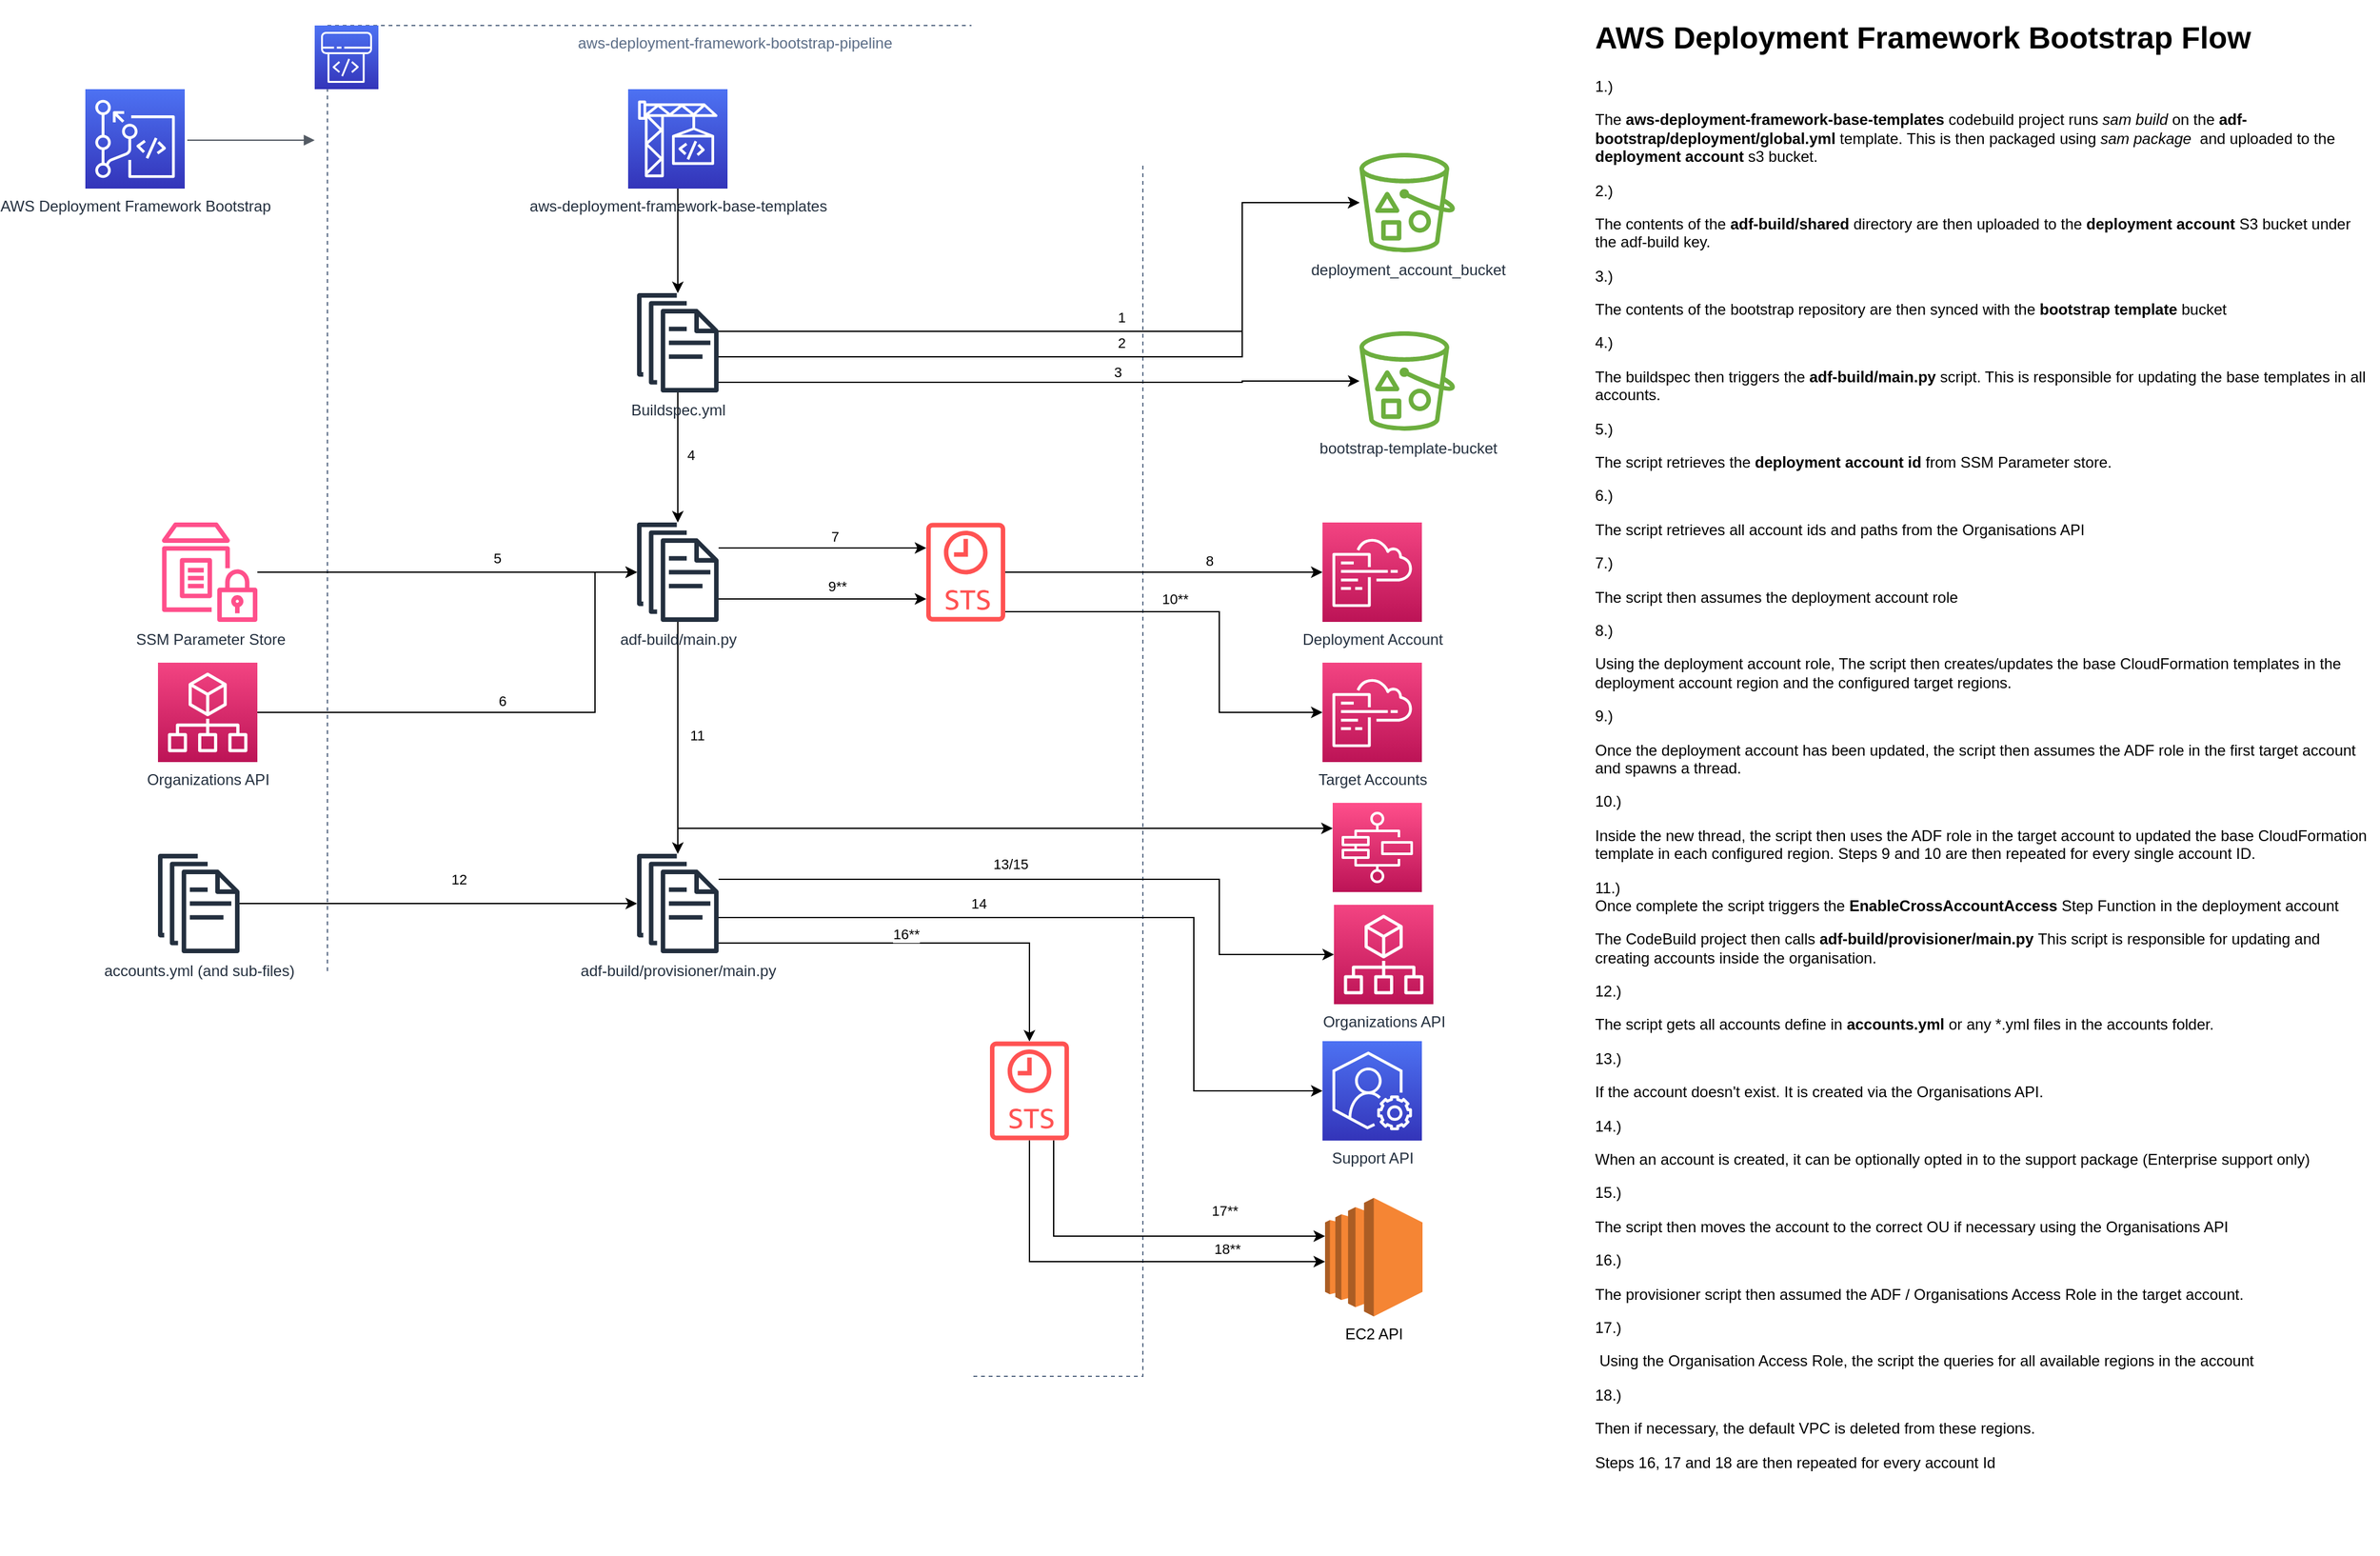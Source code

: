 <mxfile version="15.3.8" type="device" pages="5"><diagram id="Ht1M8jgEwFfnCIfOTk4-" name="As is overview"><mxGraphModel dx="3153" dy="2240" grid="1" gridSize="10" guides="1" tooltips="1" connect="1" arrows="1" fold="1" page="1" pageScale="1" pageWidth="1169" pageHeight="827" math="0" shadow="0"><root><mxCell id="0"/><mxCell id="1" parent="0"/><mxCell id="3eXqlucol3n3lmenJNpB-5" value="aws-deployment-framework-bootstrap-pipeline" style="fillColor=none;strokeColor=#5A6C86;dashed=1;verticalAlign=top;fontStyle=0;fontColor=#5A6C86;" parent="1" vertex="1"><mxGeometry x="310" y="30" width="640" height="1060" as="geometry"/></mxCell><mxCell id="3eXqlucol3n3lmenJNpB-1" value="AWS Deployment Framework Bootstrap" style="sketch=0;points=[[0,0,0],[0.25,0,0],[0.5,0,0],[0.75,0,0],[1,0,0],[0,1,0],[0.25,1,0],[0.5,1,0],[0.75,1,0],[1,1,0],[0,0.25,0],[0,0.5,0],[0,0.75,0],[1,0.25,0],[1,0.5,0],[1,0.75,0]];outlineConnect=0;fontColor=#232F3E;gradientColor=#4D72F3;gradientDirection=north;fillColor=#3334B9;strokeColor=#ffffff;dashed=0;verticalLabelPosition=bottom;verticalAlign=top;align=center;html=1;fontSize=12;fontStyle=0;aspect=fixed;shape=mxgraph.aws4.resourceIcon;resIcon=mxgraph.aws4.codecommit;" parent="1" vertex="1"><mxGeometry x="120" y="80" width="78" height="78" as="geometry"/></mxCell><mxCell id="3eXqlucol3n3lmenJNpB-3" value="" style="sketch=0;points=[[0,0,0],[0.25,0,0],[0.5,0,0],[0.75,0,0],[1,0,0],[0,1,0],[0.25,1,0],[0.5,1,0],[0.75,1,0],[1,1,0],[0,0.25,0],[0,0.5,0],[0,0.75,0],[1,0.25,0],[1,0.5,0],[1,0.75,0]];outlineConnect=0;fontColor=#232F3E;gradientColor=#4D72F3;gradientDirection=north;fillColor=#3334B9;strokeColor=#ffffff;dashed=0;verticalLabelPosition=bottom;verticalAlign=top;align=center;html=1;fontSize=12;fontStyle=0;aspect=fixed;shape=mxgraph.aws4.resourceIcon;resIcon=mxgraph.aws4.codepipeline;" parent="1" vertex="1"><mxGeometry x="300" y="30" width="50" height="50" as="geometry"/></mxCell><mxCell id="3eXqlucol3n3lmenJNpB-4" value="" style="edgeStyle=orthogonalEdgeStyle;html=1;endArrow=block;elbow=vertical;startArrow=none;endFill=1;strokeColor=#545B64;rounded=0;" parent="1" edge="1"><mxGeometry width="100" relative="1" as="geometry"><mxPoint x="200" y="120" as="sourcePoint"/><mxPoint x="300" y="120" as="targetPoint"/></mxGeometry></mxCell><mxCell id="3eXqlucol3n3lmenJNpB-8" style="edgeStyle=orthogonalEdgeStyle;rounded=0;orthogonalLoop=1;jettySize=auto;html=1;" parent="1" source="3eXqlucol3n3lmenJNpB-22" target="3eXqlucol3n3lmenJNpB-7" edge="1"><mxGeometry relative="1" as="geometry"><Array as="points"><mxPoint x="1028" y="270"/></Array></mxGeometry></mxCell><mxCell id="3eXqlucol3n3lmenJNpB-12" value="1" style="edgeLabel;html=1;align=center;verticalAlign=middle;resizable=0;points=[];" parent="3eXqlucol3n3lmenJNpB-8" vertex="1" connectable="0"><mxGeometry x="0.044" relative="1" as="geometry"><mxPoint y="-11" as="offset"/></mxGeometry></mxCell><mxCell id="3eXqlucol3n3lmenJNpB-13" style="edgeStyle=orthogonalEdgeStyle;rounded=0;orthogonalLoop=1;jettySize=auto;html=1;" parent="1" source="3eXqlucol3n3lmenJNpB-22" target="3eXqlucol3n3lmenJNpB-7" edge="1"><mxGeometry relative="1" as="geometry"><Array as="points"><mxPoint x="1028" y="290"/></Array></mxGeometry></mxCell><mxCell id="3eXqlucol3n3lmenJNpB-16" value="2" style="edgeLabel;html=1;align=center;verticalAlign=middle;resizable=0;points=[];" parent="3eXqlucol3n3lmenJNpB-13" vertex="1" connectable="0"><mxGeometry x="0.06" relative="1" as="geometry"><mxPoint x="-15" y="-11" as="offset"/></mxGeometry></mxCell><mxCell id="3eXqlucol3n3lmenJNpB-18" style="edgeStyle=orthogonalEdgeStyle;rounded=0;orthogonalLoop=1;jettySize=auto;html=1;" parent="1" source="3eXqlucol3n3lmenJNpB-22" target="3eXqlucol3n3lmenJNpB-17" edge="1"><mxGeometry relative="1" as="geometry"><Array as="points"><mxPoint x="1028" y="310"/></Array></mxGeometry></mxCell><mxCell id="3eXqlucol3n3lmenJNpB-19" value="3" style="edgeLabel;html=1;align=center;verticalAlign=middle;resizable=0;points=[];" parent="3eXqlucol3n3lmenJNpB-18" vertex="1" connectable="0"><mxGeometry x="-0.17" y="-1" relative="1" as="geometry"><mxPoint x="104" y="-9" as="offset"/></mxGeometry></mxCell><mxCell id="3eXqlucol3n3lmenJNpB-23" style="edgeStyle=orthogonalEdgeStyle;rounded=0;orthogonalLoop=1;jettySize=auto;html=1;" parent="1" source="3eXqlucol3n3lmenJNpB-6" target="3eXqlucol3n3lmenJNpB-22" edge="1"><mxGeometry relative="1" as="geometry"/></mxCell><mxCell id="3eXqlucol3n3lmenJNpB-6" value="aws-deployment-framework-base-templates" style="sketch=0;points=[[0,0,0],[0.25,0,0],[0.5,0,0],[0.75,0,0],[1,0,0],[0,1,0],[0.25,1,0],[0.5,1,0],[0.75,1,0],[1,1,0],[0,0.25,0],[0,0.5,0],[0,0.75,0],[1,0.25,0],[1,0.5,0],[1,0.75,0]];outlineConnect=0;fontColor=#232F3E;gradientColor=#4D72F3;gradientDirection=north;fillColor=#3334B9;strokeColor=#ffffff;dashed=0;verticalLabelPosition=bottom;verticalAlign=top;align=center;html=1;fontSize=12;fontStyle=0;aspect=fixed;shape=mxgraph.aws4.resourceIcon;resIcon=mxgraph.aws4.codebuild;" parent="1" vertex="1"><mxGeometry x="546" y="80" width="78" height="78" as="geometry"/></mxCell><mxCell id="3eXqlucol3n3lmenJNpB-7" value="deployment_account_bucket" style="sketch=0;outlineConnect=0;fontColor=#232F3E;gradientColor=none;fillColor=#6CAE3E;strokeColor=none;dashed=0;verticalLabelPosition=bottom;verticalAlign=top;align=center;html=1;fontSize=12;fontStyle=0;aspect=fixed;pointerEvents=1;shape=mxgraph.aws4.bucket_with_objects;" parent="1" vertex="1"><mxGeometry x="1120" y="130" width="75" height="78" as="geometry"/></mxCell><mxCell id="3eXqlucol3n3lmenJNpB-17" value="bootstrap-template-bucket" style="sketch=0;outlineConnect=0;fontColor=#232F3E;gradientColor=none;fillColor=#6CAE3E;strokeColor=none;dashed=0;verticalLabelPosition=bottom;verticalAlign=top;align=center;html=1;fontSize=12;fontStyle=0;aspect=fixed;pointerEvents=1;shape=mxgraph.aws4.bucket_with_objects;" parent="1" vertex="1"><mxGeometry x="1120" y="270" width="75" height="78" as="geometry"/></mxCell><mxCell id="3eXqlucol3n3lmenJNpB-28" style="edgeStyle=orthogonalEdgeStyle;rounded=0;orthogonalLoop=1;jettySize=auto;html=1;" parent="1" source="3eXqlucol3n3lmenJNpB-21" target="3eXqlucol3n3lmenJNpB-24" edge="1"><mxGeometry relative="1" as="geometry"/></mxCell><mxCell id="3eXqlucol3n3lmenJNpB-29" value="5" style="edgeLabel;html=1;align=center;verticalAlign=middle;resizable=0;points=[];" parent="3eXqlucol3n3lmenJNpB-28" vertex="1" connectable="0"><mxGeometry x="0.262" relative="1" as="geometry"><mxPoint y="-11" as="offset"/></mxGeometry></mxCell><mxCell id="3eXqlucol3n3lmenJNpB-21" value="SSM Parameter Store" style="sketch=0;outlineConnect=0;fontColor=#232F3E;gradientColor=none;fillColor=#FF4F8B;strokeColor=none;dashed=0;verticalLabelPosition=bottom;verticalAlign=top;align=center;html=1;fontSize=12;fontStyle=0;aspect=fixed;pointerEvents=1;shape=mxgraph.aws4.parameter_store;" parent="1" vertex="1"><mxGeometry x="180" y="420" width="75" height="78" as="geometry"/></mxCell><mxCell id="3eXqlucol3n3lmenJNpB-26" style="edgeStyle=orthogonalEdgeStyle;rounded=0;orthogonalLoop=1;jettySize=auto;html=1;" parent="1" source="3eXqlucol3n3lmenJNpB-22" target="3eXqlucol3n3lmenJNpB-24" edge="1"><mxGeometry relative="1" as="geometry"/></mxCell><mxCell id="3eXqlucol3n3lmenJNpB-27" value="4" style="edgeLabel;html=1;align=center;verticalAlign=middle;resizable=0;points=[];" parent="3eXqlucol3n3lmenJNpB-26" vertex="1" connectable="0"><mxGeometry x="-0.039" relative="1" as="geometry"><mxPoint x="10" as="offset"/></mxGeometry></mxCell><mxCell id="3eXqlucol3n3lmenJNpB-22" value="Buildspec.yml" style="sketch=0;outlineConnect=0;fontColor=#232F3E;gradientColor=none;fillColor=#232F3E;strokeColor=none;dashed=0;verticalLabelPosition=bottom;verticalAlign=top;align=center;html=1;fontSize=12;fontStyle=0;aspect=fixed;pointerEvents=1;shape=mxgraph.aws4.documents;" parent="1" vertex="1"><mxGeometry x="553" y="240" width="64" height="78" as="geometry"/></mxCell><mxCell id="3eXqlucol3n3lmenJNpB-34" style="edgeStyle=orthogonalEdgeStyle;rounded=0;orthogonalLoop=1;jettySize=auto;html=1;" parent="1" source="3eXqlucol3n3lmenJNpB-24" target="3eXqlucol3n3lmenJNpB-33" edge="1"><mxGeometry relative="1" as="geometry"><Array as="points"><mxPoint x="690" y="440"/><mxPoint x="690" y="440"/></Array></mxGeometry></mxCell><mxCell id="3eXqlucol3n3lmenJNpB-35" value="7" style="edgeLabel;html=1;align=center;verticalAlign=middle;resizable=0;points=[];" parent="3eXqlucol3n3lmenJNpB-34" vertex="1" connectable="0"><mxGeometry x="0.117" relative="1" as="geometry"><mxPoint y="-9" as="offset"/></mxGeometry></mxCell><mxCell id="3eXqlucol3n3lmenJNpB-39" style="edgeStyle=orthogonalEdgeStyle;rounded=0;orthogonalLoop=1;jettySize=auto;html=1;" parent="1" source="3eXqlucol3n3lmenJNpB-24" target="3eXqlucol3n3lmenJNpB-33" edge="1"><mxGeometry relative="1" as="geometry"><Array as="points"><mxPoint x="710" y="480"/><mxPoint x="710" y="480"/></Array></mxGeometry></mxCell><mxCell id="3eXqlucol3n3lmenJNpB-40" value="9**" style="edgeLabel;html=1;align=center;verticalAlign=middle;resizable=0;points=[];" parent="3eXqlucol3n3lmenJNpB-39" vertex="1" connectable="0"><mxGeometry x="0.19" relative="1" as="geometry"><mxPoint x="-4" y="-10" as="offset"/></mxGeometry></mxCell><mxCell id="3eXqlucol3n3lmenJNpB-46" value="" style="edgeStyle=orthogonalEdgeStyle;rounded=0;orthogonalLoop=1;jettySize=auto;html=1;" parent="1" source="3eXqlucol3n3lmenJNpB-24" target="3eXqlucol3n3lmenJNpB-45" edge="1"><mxGeometry relative="1" as="geometry"/></mxCell><mxCell id="3eXqlucol3n3lmenJNpB-51" value="11" style="edgeLabel;html=1;align=center;verticalAlign=middle;resizable=0;points=[];" parent="3eXqlucol3n3lmenJNpB-46" vertex="1" connectable="0"><mxGeometry x="-0.022" y="-1" relative="1" as="geometry"><mxPoint x="16" as="offset"/></mxGeometry></mxCell><mxCell id="3eXqlucol3n3lmenJNpB-69" style="edgeStyle=orthogonalEdgeStyle;rounded=0;orthogonalLoop=1;jettySize=auto;html=1;" parent="1" source="3eXqlucol3n3lmenJNpB-24" target="3eXqlucol3n3lmenJNpB-68" edge="1"><mxGeometry relative="1" as="geometry"><Array as="points"><mxPoint x="585" y="660"/></Array></mxGeometry></mxCell><mxCell id="3eXqlucol3n3lmenJNpB-24" value="adf-build/main.py" style="sketch=0;outlineConnect=0;fontColor=#232F3E;gradientColor=none;fillColor=#232F3E;strokeColor=none;dashed=0;verticalLabelPosition=bottom;verticalAlign=top;align=center;html=1;fontSize=12;fontStyle=0;aspect=fixed;pointerEvents=1;shape=mxgraph.aws4.documents;" parent="1" vertex="1"><mxGeometry x="553" y="420" width="64" height="78" as="geometry"/></mxCell><mxCell id="3eXqlucol3n3lmenJNpB-31" style="edgeStyle=orthogonalEdgeStyle;rounded=0;orthogonalLoop=1;jettySize=auto;html=1;" parent="1" source="3eXqlucol3n3lmenJNpB-30" target="3eXqlucol3n3lmenJNpB-24" edge="1"><mxGeometry relative="1" as="geometry"><Array as="points"><mxPoint x="520" y="569"/><mxPoint x="520" y="459"/></Array></mxGeometry></mxCell><mxCell id="3eXqlucol3n3lmenJNpB-32" value="6" style="edgeLabel;html=1;align=center;verticalAlign=middle;resizable=0;points=[];" parent="3eXqlucol3n3lmenJNpB-31" vertex="1" connectable="0"><mxGeometry x="-0.062" relative="1" as="geometry"><mxPoint y="-9" as="offset"/></mxGeometry></mxCell><mxCell id="3eXqlucol3n3lmenJNpB-30" value="Organizations API" style="sketch=0;points=[[0,0,0],[0.25,0,0],[0.5,0,0],[0.75,0,0],[1,0,0],[0,1,0],[0.25,1,0],[0.5,1,0],[0.75,1,0],[1,1,0],[0,0.25,0],[0,0.5,0],[0,0.75,0],[1,0.25,0],[1,0.5,0],[1,0.75,0]];points=[[0,0,0],[0.25,0,0],[0.5,0,0],[0.75,0,0],[1,0,0],[0,1,0],[0.25,1,0],[0.5,1,0],[0.75,1,0],[1,1,0],[0,0.25,0],[0,0.5,0],[0,0.75,0],[1,0.25,0],[1,0.5,0],[1,0.75,0]];outlineConnect=0;fontColor=#232F3E;gradientColor=#F34482;gradientDirection=north;fillColor=#BC1356;strokeColor=#ffffff;dashed=0;verticalLabelPosition=bottom;verticalAlign=top;align=center;html=1;fontSize=12;fontStyle=0;aspect=fixed;shape=mxgraph.aws4.resourceIcon;resIcon=mxgraph.aws4.organizations;" parent="1" vertex="1"><mxGeometry x="177" y="530" width="78" height="78" as="geometry"/></mxCell><mxCell id="3eXqlucol3n3lmenJNpB-37" style="edgeStyle=orthogonalEdgeStyle;rounded=0;orthogonalLoop=1;jettySize=auto;html=1;" parent="1" source="3eXqlucol3n3lmenJNpB-33" target="3eXqlucol3n3lmenJNpB-36" edge="1"><mxGeometry relative="1" as="geometry"/></mxCell><mxCell id="3eXqlucol3n3lmenJNpB-38" value="8" style="edgeLabel;html=1;align=center;verticalAlign=middle;resizable=0;points=[];" parent="3eXqlucol3n3lmenJNpB-37" vertex="1" connectable="0"><mxGeometry x="0.285" relative="1" as="geometry"><mxPoint y="-9" as="offset"/></mxGeometry></mxCell><mxCell id="3eXqlucol3n3lmenJNpB-42" style="edgeStyle=orthogonalEdgeStyle;rounded=0;orthogonalLoop=1;jettySize=auto;html=1;" parent="1" source="3eXqlucol3n3lmenJNpB-33" target="3eXqlucol3n3lmenJNpB-41" edge="1"><mxGeometry relative="1" as="geometry"><Array as="points"><mxPoint x="1010" y="490"/><mxPoint x="1010" y="569"/></Array></mxGeometry></mxCell><mxCell id="3eXqlucol3n3lmenJNpB-43" value="10**" style="edgeLabel;html=1;align=center;verticalAlign=middle;resizable=0;points=[];" parent="3eXqlucol3n3lmenJNpB-42" vertex="1" connectable="0"><mxGeometry x="-0.223" y="-1" relative="1" as="geometry"><mxPoint x="5" y="-11" as="offset"/></mxGeometry></mxCell><mxCell id="3eXqlucol3n3lmenJNpB-33" value="" style="sketch=0;outlineConnect=0;fontColor=#232F3E;gradientColor=none;fillColor=#FF5252;strokeColor=none;dashed=0;verticalLabelPosition=bottom;verticalAlign=top;align=center;html=1;fontSize=12;fontStyle=0;aspect=fixed;pointerEvents=1;shape=mxgraph.aws4.sts_alternate;" parent="1" vertex="1"><mxGeometry x="780" y="420" width="62" height="78" as="geometry"/></mxCell><mxCell id="3eXqlucol3n3lmenJNpB-36" value="Deployment Account" style="sketch=0;points=[[0,0,0],[0.25,0,0],[0.5,0,0],[0.75,0,0],[1,0,0],[0,1,0],[0.25,1,0],[0.5,1,0],[0.75,1,0],[1,1,0],[0,0.25,0],[0,0.5,0],[0,0.75,0],[1,0.25,0],[1,0.5,0],[1,0.75,0]];points=[[0,0,0],[0.25,0,0],[0.5,0,0],[0.75,0,0],[1,0,0],[0,1,0],[0.25,1,0],[0.5,1,0],[0.75,1,0],[1,1,0],[0,0.25,0],[0,0.5,0],[0,0.75,0],[1,0.25,0],[1,0.5,0],[1,0.75,0]];outlineConnect=0;fontColor=#232F3E;gradientColor=#F34482;gradientDirection=north;fillColor=#BC1356;strokeColor=#ffffff;dashed=0;verticalLabelPosition=bottom;verticalAlign=top;align=center;html=1;fontSize=12;fontStyle=0;aspect=fixed;shape=mxgraph.aws4.resourceIcon;resIcon=mxgraph.aws4.cloudformation;" parent="1" vertex="1"><mxGeometry x="1091" y="420" width="78" height="78" as="geometry"/></mxCell><mxCell id="3eXqlucol3n3lmenJNpB-41" value="Target Accounts" style="sketch=0;points=[[0,0,0],[0.25,0,0],[0.5,0,0],[0.75,0,0],[1,0,0],[0,1,0],[0.25,1,0],[0.5,1,0],[0.75,1,0],[1,1,0],[0,0.25,0],[0,0.5,0],[0,0.75,0],[1,0.25,0],[1,0.5,0],[1,0.75,0]];points=[[0,0,0],[0.25,0,0],[0.5,0,0],[0.75,0,0],[1,0,0],[0,1,0],[0.25,1,0],[0.5,1,0],[0.75,1,0],[1,1,0],[0,0.25,0],[0,0.5,0],[0,0.75,0],[1,0.25,0],[1,0.5,0],[1,0.75,0]];outlineConnect=0;fontColor=#232F3E;gradientColor=#F34482;gradientDirection=north;fillColor=#BC1356;strokeColor=#ffffff;dashed=0;verticalLabelPosition=bottom;verticalAlign=top;align=center;html=1;fontSize=12;fontStyle=0;aspect=fixed;shape=mxgraph.aws4.resourceIcon;resIcon=mxgraph.aws4.cloudformation;" parent="1" vertex="1"><mxGeometry x="1091" y="530" width="78" height="78" as="geometry"/></mxCell><mxCell id="3eXqlucol3n3lmenJNpB-50" style="edgeStyle=orthogonalEdgeStyle;rounded=0;orthogonalLoop=1;jettySize=auto;html=1;" parent="1" source="3eXqlucol3n3lmenJNpB-45" target="3eXqlucol3n3lmenJNpB-57" edge="1"><mxGeometry relative="1" as="geometry"><mxPoint x="911" y="820.306" as="targetPoint"/><Array as="points"><mxPoint x="990" y="730"/><mxPoint x="990" y="866"/></Array></mxGeometry></mxCell><mxCell id="3eXqlucol3n3lmenJNpB-53" value="14" style="edgeLabel;html=1;align=center;verticalAlign=middle;resizable=0;points=[];" parent="3eXqlucol3n3lmenJNpB-50" vertex="1" connectable="0"><mxGeometry x="0.031" relative="1" as="geometry"><mxPoint x="-111" y="-11" as="offset"/></mxGeometry></mxCell><mxCell id="3eXqlucol3n3lmenJNpB-55" style="edgeStyle=orthogonalEdgeStyle;rounded=0;orthogonalLoop=1;jettySize=auto;html=1;" parent="1" source="3eXqlucol3n3lmenJNpB-45" target="3eXqlucol3n3lmenJNpB-54" edge="1"><mxGeometry relative="1" as="geometry"><Array as="points"><mxPoint x="1010" y="700"/><mxPoint x="1010" y="759"/></Array></mxGeometry></mxCell><mxCell id="3eXqlucol3n3lmenJNpB-56" value="13/15" style="edgeLabel;html=1;align=center;verticalAlign=middle;resizable=0;points=[];" parent="3eXqlucol3n3lmenJNpB-55" vertex="1" connectable="0"><mxGeometry x="-0.155" relative="1" as="geometry"><mxPoint y="-12" as="offset"/></mxGeometry></mxCell><mxCell id="3eXqlucol3n3lmenJNpB-59" style="edgeStyle=orthogonalEdgeStyle;rounded=0;orthogonalLoop=1;jettySize=auto;html=1;" parent="1" source="3eXqlucol3n3lmenJNpB-45" target="3eXqlucol3n3lmenJNpB-58" edge="1"><mxGeometry relative="1" as="geometry"><Array as="points"><mxPoint x="861" y="750"/></Array></mxGeometry></mxCell><mxCell id="3eXqlucol3n3lmenJNpB-60" value="16**" style="edgeLabel;html=1;align=center;verticalAlign=middle;resizable=0;points=[];" parent="3eXqlucol3n3lmenJNpB-59" vertex="1" connectable="0"><mxGeometry x="-0.181" y="1" relative="1" as="geometry"><mxPoint x="15" y="-6" as="offset"/></mxGeometry></mxCell><mxCell id="3eXqlucol3n3lmenJNpB-45" value="adf-build/provisioner/main.py" style="sketch=0;outlineConnect=0;fontColor=#232F3E;gradientColor=none;fillColor=#232F3E;strokeColor=none;dashed=0;verticalLabelPosition=bottom;verticalAlign=top;align=center;html=1;fontSize=12;fontStyle=0;aspect=fixed;pointerEvents=1;shape=mxgraph.aws4.documents;" parent="1" vertex="1"><mxGeometry x="553" y="680" width="64" height="78" as="geometry"/></mxCell><mxCell id="3eXqlucol3n3lmenJNpB-48" style="edgeStyle=orthogonalEdgeStyle;rounded=0;orthogonalLoop=1;jettySize=auto;html=1;" parent="1" source="3eXqlucol3n3lmenJNpB-47" target="3eXqlucol3n3lmenJNpB-45" edge="1"><mxGeometry relative="1" as="geometry"/></mxCell><mxCell id="3eXqlucol3n3lmenJNpB-52" value="12" style="edgeLabel;html=1;align=center;verticalAlign=middle;resizable=0;points=[];" parent="3eXqlucol3n3lmenJNpB-48" vertex="1" connectable="0"><mxGeometry x="0.103" relative="1" as="geometry"><mxPoint y="-19" as="offset"/></mxGeometry></mxCell><mxCell id="3eXqlucol3n3lmenJNpB-47" value="accounts.yml (and sub-files)" style="sketch=0;outlineConnect=0;fontColor=#232F3E;gradientColor=none;fillColor=#232F3E;strokeColor=none;dashed=0;verticalLabelPosition=bottom;verticalAlign=top;align=center;html=1;fontSize=12;fontStyle=0;aspect=fixed;pointerEvents=1;shape=mxgraph.aws4.documents;" parent="1" vertex="1"><mxGeometry x="177" y="680" width="64" height="78" as="geometry"/></mxCell><mxCell id="3eXqlucol3n3lmenJNpB-54" value="Organizations API" style="sketch=0;points=[[0,0,0],[0.25,0,0],[0.5,0,0],[0.75,0,0],[1,0,0],[0,1,0],[0.25,1,0],[0.5,1,0],[0.75,1,0],[1,1,0],[0,0.25,0],[0,0.5,0],[0,0.75,0],[1,0.25,0],[1,0.5,0],[1,0.75,0]];points=[[0,0,0],[0.25,0,0],[0.5,0,0],[0.75,0,0],[1,0,0],[0,1,0],[0.25,1,0],[0.5,1,0],[0.75,1,0],[1,1,0],[0,0.25,0],[0,0.5,0],[0,0.75,0],[1,0.25,0],[1,0.5,0],[1,0.75,0]];outlineConnect=0;fontColor=#232F3E;gradientColor=#F34482;gradientDirection=north;fillColor=#BC1356;strokeColor=#ffffff;dashed=0;verticalLabelPosition=bottom;verticalAlign=top;align=center;html=1;fontSize=12;fontStyle=0;aspect=fixed;shape=mxgraph.aws4.resourceIcon;resIcon=mxgraph.aws4.organizations;" parent="1" vertex="1"><mxGeometry x="1100" y="720" width="78" height="78" as="geometry"/></mxCell><mxCell id="3eXqlucol3n3lmenJNpB-57" value="Support API" style="sketch=0;points=[[0,0,0],[0.25,0,0],[0.5,0,0],[0.75,0,0],[1,0,0],[0,1,0],[0.25,1,0],[0.5,1,0],[0.75,1,0],[1,1,0],[0,0.25,0],[0,0.5,0],[0,0.75,0],[1,0.25,0],[1,0.5,0],[1,0.75,0]];outlineConnect=0;fontColor=#232F3E;gradientColor=#4D72F3;gradientDirection=north;fillColor=#3334B9;strokeColor=#ffffff;dashed=0;verticalLabelPosition=bottom;verticalAlign=top;align=center;html=1;fontSize=12;fontStyle=0;aspect=fixed;shape=mxgraph.aws4.resourceIcon;resIcon=mxgraph.aws4.support;" parent="1" vertex="1"><mxGeometry x="1091" y="827" width="78" height="78" as="geometry"/></mxCell><mxCell id="3eXqlucol3n3lmenJNpB-62" style="edgeStyle=orthogonalEdgeStyle;rounded=0;orthogonalLoop=1;jettySize=auto;html=1;" parent="1" source="3eXqlucol3n3lmenJNpB-58" target="3eXqlucol3n3lmenJNpB-61" edge="1"><mxGeometry relative="1" as="geometry"><Array as="points"><mxPoint x="880" y="980"/></Array></mxGeometry></mxCell><mxCell id="3eXqlucol3n3lmenJNpB-63" value="17**" style="edgeLabel;html=1;align=center;verticalAlign=middle;resizable=0;points=[];" parent="3eXqlucol3n3lmenJNpB-62" vertex="1" connectable="0"><mxGeometry x="0.452" y="-1" relative="1" as="geometry"><mxPoint y="-21" as="offset"/></mxGeometry></mxCell><mxCell id="3eXqlucol3n3lmenJNpB-64" style="edgeStyle=orthogonalEdgeStyle;rounded=0;orthogonalLoop=1;jettySize=auto;html=1;" parent="1" source="3eXqlucol3n3lmenJNpB-58" target="3eXqlucol3n3lmenJNpB-61" edge="1"><mxGeometry relative="1" as="geometry"><Array as="points"><mxPoint x="861" y="1000"/></Array></mxGeometry></mxCell><mxCell id="3eXqlucol3n3lmenJNpB-65" value="18**" style="edgeLabel;html=1;align=center;verticalAlign=middle;resizable=0;points=[];" parent="3eXqlucol3n3lmenJNpB-64" vertex="1" connectable="0"><mxGeometry x="0.529" relative="1" as="geometry"><mxPoint y="-10" as="offset"/></mxGeometry></mxCell><mxCell id="3eXqlucol3n3lmenJNpB-58" value="" style="sketch=0;outlineConnect=0;fontColor=#232F3E;gradientColor=none;fillColor=#FF5252;strokeColor=none;dashed=0;verticalLabelPosition=bottom;verticalAlign=top;align=center;html=1;fontSize=12;fontStyle=0;aspect=fixed;pointerEvents=1;shape=mxgraph.aws4.sts_alternate;" parent="1" vertex="1"><mxGeometry x="830" y="827" width="62" height="78" as="geometry"/></mxCell><mxCell id="3eXqlucol3n3lmenJNpB-61" value="EC2 API" style="outlineConnect=0;dashed=0;verticalLabelPosition=bottom;verticalAlign=top;align=center;html=1;shape=mxgraph.aws3.ec2;fillColor=#F58534;gradientColor=none;" parent="1" vertex="1"><mxGeometry x="1093" y="950" width="76.5" height="93" as="geometry"/></mxCell><mxCell id="3eXqlucol3n3lmenJNpB-66" value="&lt;h1&gt;AWS Deployment Framework Bootstrap Flow&lt;/h1&gt;&lt;p&gt;1.)&amp;nbsp;&lt;/p&gt;&lt;p&gt;The &lt;b&gt;aws-deployment-framework-base-templates&lt;/b&gt;&amp;nbsp;codebuild project runs &lt;i&gt;sam build&lt;/i&gt;&lt;b style=&quot;font-style: italic&quot;&gt;&amp;nbsp;&lt;/b&gt;on the &lt;b&gt;adf-bootstrap/deployment/global.yml&lt;/b&gt;&amp;nbsp;template. This is then packaged using &lt;i&gt;sam package&amp;nbsp;&lt;/i&gt;&amp;nbsp;and uploaded to the &lt;b&gt;deployment account&lt;/b&gt;&amp;nbsp;s3 bucket.&amp;nbsp;&lt;/p&gt;&lt;p&gt;2.)&amp;nbsp;&lt;/p&gt;&lt;p&gt;The contents of the &lt;b&gt;adf-build/shared&lt;/b&gt;&amp;nbsp;directory are then uploaded to the &lt;b&gt;deployment account&lt;/b&gt;&amp;nbsp;S3 bucket under the adf-build key.&amp;nbsp;&lt;/p&gt;&lt;p&gt;3.)&amp;nbsp;&lt;/p&gt;&lt;p&gt;The contents of the bootstrap repository are then synced with the &lt;b&gt;bootstrap template&lt;/b&gt; bucket&lt;/p&gt;&lt;p&gt;4.)&lt;/p&gt;&lt;p&gt;The buildspec then triggers the &lt;b&gt;adf-build/main.py&lt;/b&gt;&amp;nbsp;script. This is responsible for updating the base templates in all accounts.&amp;nbsp;&lt;/p&gt;&lt;p&gt;5.)&amp;nbsp;&lt;/p&gt;&lt;p&gt;The script retrieves the &lt;b&gt;deployment account id &lt;/b&gt;from SSM Parameter store.&amp;nbsp;&lt;/p&gt;&lt;p&gt;6.)&amp;nbsp;&lt;/p&gt;&lt;p&gt;The script retrieves all account ids and paths from the Organisations API&lt;/p&gt;&lt;p&gt;7.)&amp;nbsp;&lt;/p&gt;&lt;p&gt;The script then assumes the deployment account role&lt;/p&gt;&lt;p&gt;8.)&lt;/p&gt;&lt;p&gt;Using the deployment account role, The script then creates/updates the base CloudFormation templates in the deployment account region and the configured target regions.&amp;nbsp;&lt;/p&gt;&lt;p&gt;9.)&lt;/p&gt;&lt;p&gt;Once the deployment account has been updated, the script then assumes the ADF role in the first target account and spawns a thread.&lt;/p&gt;&lt;p&gt;10.)&lt;/p&gt;&lt;p&gt;Inside the new thread, the script then uses the ADF role in the target account to updated the base CloudFormation template in each configured region. Steps 9 and 10 are then repeated for every single account ID.&lt;/p&gt;&lt;p&gt;11.)&lt;br&gt;Once complete the script triggers the &lt;b&gt;EnableCrossAccountAccess&amp;nbsp;&lt;/b&gt;Step Function in the deployment account&lt;/p&gt;&lt;p&gt;The CodeBuild project then calls &lt;b&gt;adf-build/provisioner/main.py &lt;/b&gt;This script is responsible for updating and creating accounts inside the organisation.&lt;/p&gt;&lt;p&gt;12.)&lt;/p&gt;&lt;p&gt;The script gets all accounts define in &lt;b&gt;accounts.yml &lt;/b&gt;or any *.yml files in the accounts folder.&amp;nbsp;&lt;/p&gt;&lt;p&gt;13.)&amp;nbsp;&lt;/p&gt;&lt;p&gt;If the account doesn't exist. It is created via the Organisations API.&amp;nbsp;&lt;/p&gt;&lt;p&gt;14.)&amp;nbsp;&lt;/p&gt;&lt;p&gt;When an account is created, it can be optionally opted in to the support package (Enterprise support only)&lt;/p&gt;&lt;p&gt;15.)&amp;nbsp;&lt;/p&gt;&lt;p&gt;The script then moves the account to the correct OU if necessary using the Organisations API&lt;br&gt;&lt;/p&gt;&lt;p&gt;16.)&amp;nbsp;&lt;/p&gt;&lt;p&gt;The provisioner script then assumed the ADF / Organisations Access Role in the target account.&amp;nbsp;&lt;/p&gt;&lt;p&gt;17.)&lt;/p&gt;&lt;p&gt;&amp;nbsp;Using the Organisation Access Role, the script the queries for all available regions in the account&lt;/p&gt;&lt;p&gt;18.)&amp;nbsp;&lt;/p&gt;&lt;p&gt;Then if necessary, the default VPC is deleted from these regions.&amp;nbsp;&lt;/p&gt;&lt;p&gt;Steps 16, 17 and 18 are then repeated for every account Id&lt;/p&gt;&lt;p&gt;&lt;br&gt;&lt;/p&gt;" style="text;html=1;strokeColor=none;fillColor=none;spacing=5;spacingTop=-20;whiteSpace=wrap;overflow=hidden;rounded=0;" parent="1" vertex="1"><mxGeometry x="1300" y="20" width="620" height="1210" as="geometry"/></mxCell><mxCell id="3eXqlucol3n3lmenJNpB-68" value="" style="sketch=0;points=[[0,0,0],[0.25,0,0],[0.5,0,0],[0.75,0,0],[1,0,0],[0,1,0],[0.25,1,0],[0.5,1,0],[0.75,1,0],[1,1,0],[0,0.25,0],[0,0.5,0],[0,0.75,0],[1,0.25,0],[1,0.5,0],[1,0.75,0]];outlineConnect=0;fontColor=#232F3E;gradientColor=#FF4F8B;gradientDirection=north;fillColor=#BC1356;strokeColor=#ffffff;dashed=0;verticalLabelPosition=bottom;verticalAlign=top;align=center;html=1;fontSize=12;fontStyle=0;aspect=fixed;shape=mxgraph.aws4.resourceIcon;resIcon=mxgraph.aws4.step_functions;" parent="1" vertex="1"><mxGeometry x="1099" y="640" width="70" height="70" as="geometry"/></mxCell></root></mxGraphModel></diagram><diagram name="New Architecture" id="qXPZP3AyB6N9y0NK6eTh"><mxGraphModel dx="946" dy="672" grid="1" gridSize="10" guides="1" tooltips="1" connect="1" arrows="1" fold="1" page="1" pageScale="1" pageWidth="1169" pageHeight="827" math="0" shadow="0"><root><mxCell id="3fBpTQi725hzhP8exUFa-0"/><mxCell id="3fBpTQi725hzhP8exUFa-1" parent="3fBpTQi725hzhP8exUFa-0"/><mxCell id="3fBpTQi725hzhP8exUFa-2" value="aws-deployment-framework-bootstrap-pipeline" style="fillColor=none;strokeColor=#5A6C86;dashed=1;verticalAlign=top;fontStyle=0;fontColor=#5A6C86;" parent="3fBpTQi725hzhP8exUFa-1" vertex="1"><mxGeometry x="310" y="30" width="640" height="1060" as="geometry"/></mxCell><mxCell id="3fBpTQi725hzhP8exUFa-3" value="AWS Deployment Framework Bootstrap" style="sketch=0;points=[[0,0,0],[0.25,0,0],[0.5,0,0],[0.75,0,0],[1,0,0],[0,1,0],[0.25,1,0],[0.5,1,0],[0.75,1,0],[1,1,0],[0,0.25,0],[0,0.5,0],[0,0.75,0],[1,0.25,0],[1,0.5,0],[1,0.75,0]];outlineConnect=0;fontColor=#232F3E;gradientColor=#4D72F3;gradientDirection=north;fillColor=#3334B9;strokeColor=#ffffff;dashed=0;verticalLabelPosition=bottom;verticalAlign=top;align=center;html=1;fontSize=12;fontStyle=0;aspect=fixed;shape=mxgraph.aws4.resourceIcon;resIcon=mxgraph.aws4.codecommit;" parent="3fBpTQi725hzhP8exUFa-1" vertex="1"><mxGeometry x="120" y="80" width="78" height="78" as="geometry"/></mxCell><mxCell id="3fBpTQi725hzhP8exUFa-4" value="" style="sketch=0;points=[[0,0,0],[0.25,0,0],[0.5,0,0],[0.75,0,0],[1,0,0],[0,1,0],[0.25,1,0],[0.5,1,0],[0.75,1,0],[1,1,0],[0,0.25,0],[0,0.5,0],[0,0.75,0],[1,0.25,0],[1,0.5,0],[1,0.75,0]];outlineConnect=0;fontColor=#232F3E;gradientColor=#4D72F3;gradientDirection=north;fillColor=#3334B9;strokeColor=#ffffff;dashed=0;verticalLabelPosition=bottom;verticalAlign=top;align=center;html=1;fontSize=12;fontStyle=0;aspect=fixed;shape=mxgraph.aws4.resourceIcon;resIcon=mxgraph.aws4.codepipeline;" parent="3fBpTQi725hzhP8exUFa-1" vertex="1"><mxGeometry x="300" y="30" width="50" height="50" as="geometry"/></mxCell><mxCell id="3fBpTQi725hzhP8exUFa-5" value="" style="edgeStyle=orthogonalEdgeStyle;html=1;endArrow=block;elbow=vertical;startArrow=none;endFill=1;strokeColor=#545B64;rounded=0;" parent="3fBpTQi725hzhP8exUFa-1" edge="1"><mxGeometry width="100" relative="1" as="geometry"><mxPoint x="200" y="120" as="sourcePoint"/><mxPoint x="300" y="120" as="targetPoint"/></mxGeometry></mxCell><mxCell id="3fBpTQi725hzhP8exUFa-6" style="edgeStyle=orthogonalEdgeStyle;rounded=0;orthogonalLoop=1;jettySize=auto;html=1;" parent="3fBpTQi725hzhP8exUFa-1" source="3fBpTQi725hzhP8exUFa-21" target="3fBpTQi725hzhP8exUFa-14" edge="1"><mxGeometry relative="1" as="geometry"><Array as="points"><mxPoint x="1028" y="270"/></Array></mxGeometry></mxCell><mxCell id="3fBpTQi725hzhP8exUFa-7" value="1" style="edgeLabel;html=1;align=center;verticalAlign=middle;resizable=0;points=[];" parent="3fBpTQi725hzhP8exUFa-6" vertex="1" connectable="0"><mxGeometry x="0.044" relative="1" as="geometry"><mxPoint y="-11" as="offset"/></mxGeometry></mxCell><mxCell id="3fBpTQi725hzhP8exUFa-8" style="edgeStyle=orthogonalEdgeStyle;rounded=0;orthogonalLoop=1;jettySize=auto;html=1;" parent="3fBpTQi725hzhP8exUFa-1" source="3fBpTQi725hzhP8exUFa-21" target="3fBpTQi725hzhP8exUFa-14" edge="1"><mxGeometry relative="1" as="geometry"><Array as="points"><mxPoint x="1028" y="290"/></Array></mxGeometry></mxCell><mxCell id="3fBpTQi725hzhP8exUFa-9" value="2" style="edgeLabel;html=1;align=center;verticalAlign=middle;resizable=0;points=[];" parent="3fBpTQi725hzhP8exUFa-8" vertex="1" connectable="0"><mxGeometry x="0.06" relative="1" as="geometry"><mxPoint x="-15" y="-11" as="offset"/></mxGeometry></mxCell><mxCell id="3fBpTQi725hzhP8exUFa-10" style="edgeStyle=orthogonalEdgeStyle;rounded=0;orthogonalLoop=1;jettySize=auto;html=1;" parent="3fBpTQi725hzhP8exUFa-1" source="3fBpTQi725hzhP8exUFa-21" target="3fBpTQi725hzhP8exUFa-15" edge="1"><mxGeometry relative="1" as="geometry"><Array as="points"><mxPoint x="1028" y="310"/></Array></mxGeometry></mxCell><mxCell id="3fBpTQi725hzhP8exUFa-11" value="3" style="edgeLabel;html=1;align=center;verticalAlign=middle;resizable=0;points=[];" parent="3fBpTQi725hzhP8exUFa-10" vertex="1" connectable="0"><mxGeometry x="-0.17" y="-1" relative="1" as="geometry"><mxPoint x="104" y="-9" as="offset"/></mxGeometry></mxCell><mxCell id="3fBpTQi725hzhP8exUFa-12" style="edgeStyle=orthogonalEdgeStyle;rounded=0;orthogonalLoop=1;jettySize=auto;html=1;" parent="3fBpTQi725hzhP8exUFa-1" source="3fBpTQi725hzhP8exUFa-13" target="3fBpTQi725hzhP8exUFa-21" edge="1"><mxGeometry relative="1" as="geometry"/></mxCell><mxCell id="3fBpTQi725hzhP8exUFa-13" value="aws-deployment-framework-base-templates" style="sketch=0;points=[[0,0,0],[0.25,0,0],[0.5,0,0],[0.75,0,0],[1,0,0],[0,1,0],[0.25,1,0],[0.5,1,0],[0.75,1,0],[1,1,0],[0,0.25,0],[0,0.5,0],[0,0.75,0],[1,0.25,0],[1,0.5,0],[1,0.75,0]];outlineConnect=0;fontColor=#232F3E;gradientColor=#4D72F3;gradientDirection=north;fillColor=#3334B9;strokeColor=#ffffff;dashed=0;verticalLabelPosition=bottom;verticalAlign=top;align=center;html=1;fontSize=12;fontStyle=0;aspect=fixed;shape=mxgraph.aws4.resourceIcon;resIcon=mxgraph.aws4.codebuild;" parent="3fBpTQi725hzhP8exUFa-1" vertex="1"><mxGeometry x="546" y="80" width="78" height="78" as="geometry"/></mxCell><mxCell id="3fBpTQi725hzhP8exUFa-14" value="deployment_account_bucket" style="sketch=0;outlineConnect=0;fontColor=#232F3E;gradientColor=none;fillColor=#6CAE3E;strokeColor=none;dashed=0;verticalLabelPosition=bottom;verticalAlign=top;align=center;html=1;fontSize=12;fontStyle=0;aspect=fixed;pointerEvents=1;shape=mxgraph.aws4.bucket_with_objects;" parent="3fBpTQi725hzhP8exUFa-1" vertex="1"><mxGeometry x="1120" y="130" width="75" height="78" as="geometry"/></mxCell><mxCell id="3fBpTQi725hzhP8exUFa-15" value="bootstrap-template-bucket" style="sketch=0;outlineConnect=0;fontColor=#232F3E;gradientColor=none;fillColor=#6CAE3E;strokeColor=none;dashed=0;verticalLabelPosition=bottom;verticalAlign=top;align=center;html=1;fontSize=12;fontStyle=0;aspect=fixed;pointerEvents=1;shape=mxgraph.aws4.bucket_with_objects;" parent="3fBpTQi725hzhP8exUFa-1" vertex="1"><mxGeometry x="1120" y="270" width="75" height="78" as="geometry"/></mxCell><mxCell id="3fBpTQi725hzhP8exUFa-16" style="edgeStyle=orthogonalEdgeStyle;rounded=0;orthogonalLoop=1;jettySize=auto;html=1;" parent="3fBpTQi725hzhP8exUFa-1" source="3fBpTQi725hzhP8exUFa-18" target="3fBpTQi725hzhP8exUFa-29" edge="1"><mxGeometry relative="1" as="geometry"/></mxCell><mxCell id="3fBpTQi725hzhP8exUFa-17" value="5" style="edgeLabel;html=1;align=center;verticalAlign=middle;resizable=0;points=[];" parent="3fBpTQi725hzhP8exUFa-16" vertex="1" connectable="0"><mxGeometry x="0.262" relative="1" as="geometry"><mxPoint y="-11" as="offset"/></mxGeometry></mxCell><mxCell id="3fBpTQi725hzhP8exUFa-18" value="SSM Parameter Store" style="sketch=0;outlineConnect=0;fontColor=#232F3E;gradientColor=none;fillColor=#FF4F8B;strokeColor=none;dashed=0;verticalLabelPosition=bottom;verticalAlign=top;align=center;html=1;fontSize=12;fontStyle=0;aspect=fixed;pointerEvents=1;shape=mxgraph.aws4.parameter_store;" parent="3fBpTQi725hzhP8exUFa-1" vertex="1"><mxGeometry x="180" y="420" width="75" height="78" as="geometry"/></mxCell><mxCell id="3fBpTQi725hzhP8exUFa-19" style="edgeStyle=orthogonalEdgeStyle;rounded=0;orthogonalLoop=1;jettySize=auto;html=1;" parent="3fBpTQi725hzhP8exUFa-1" source="3fBpTQi725hzhP8exUFa-21" target="3fBpTQi725hzhP8exUFa-29" edge="1"><mxGeometry relative="1" as="geometry"/></mxCell><mxCell id="3fBpTQi725hzhP8exUFa-20" value="4" style="edgeLabel;html=1;align=center;verticalAlign=middle;resizable=0;points=[];" parent="3fBpTQi725hzhP8exUFa-19" vertex="1" connectable="0"><mxGeometry x="-0.039" relative="1" as="geometry"><mxPoint x="10" as="offset"/></mxGeometry></mxCell><mxCell id="3fBpTQi725hzhP8exUFa-21" value="Buildspec.yml" style="sketch=0;outlineConnect=0;fontColor=#232F3E;gradientColor=none;fillColor=#232F3E;strokeColor=none;dashed=0;verticalLabelPosition=bottom;verticalAlign=top;align=center;html=1;fontSize=12;fontStyle=0;aspect=fixed;pointerEvents=1;shape=mxgraph.aws4.documents;" parent="3fBpTQi725hzhP8exUFa-1" vertex="1"><mxGeometry x="553" y="240" width="64" height="78" as="geometry"/></mxCell><mxCell id="3fBpTQi725hzhP8exUFa-22" style="edgeStyle=orthogonalEdgeStyle;rounded=0;orthogonalLoop=1;jettySize=auto;html=1;" parent="3fBpTQi725hzhP8exUFa-1" source="3fBpTQi725hzhP8exUFa-29" target="3fBpTQi725hzhP8exUFa-37" edge="1"><mxGeometry relative="1" as="geometry"><Array as="points"><mxPoint x="690" y="440"/><mxPoint x="690" y="440"/></Array></mxGeometry></mxCell><mxCell id="3fBpTQi725hzhP8exUFa-23" value="7" style="edgeLabel;html=1;align=center;verticalAlign=middle;resizable=0;points=[];" parent="3fBpTQi725hzhP8exUFa-22" vertex="1" connectable="0"><mxGeometry x="0.117" relative="1" as="geometry"><mxPoint y="-9" as="offset"/></mxGeometry></mxCell><mxCell id="3fBpTQi725hzhP8exUFa-24" style="edgeStyle=orthogonalEdgeStyle;rounded=0;orthogonalLoop=1;jettySize=auto;html=1;" parent="3fBpTQi725hzhP8exUFa-1" source="3fBpTQi725hzhP8exUFa-29" target="3fBpTQi725hzhP8exUFa-37" edge="1"><mxGeometry relative="1" as="geometry"><Array as="points"><mxPoint x="710" y="480"/><mxPoint x="710" y="480"/></Array></mxGeometry></mxCell><mxCell id="3fBpTQi725hzhP8exUFa-25" value="9**" style="edgeLabel;html=1;align=center;verticalAlign=middle;resizable=0;points=[];" parent="3fBpTQi725hzhP8exUFa-24" vertex="1" connectable="0"><mxGeometry x="0.19" relative="1" as="geometry"><mxPoint x="-4" y="-10" as="offset"/></mxGeometry></mxCell><mxCell id="3fBpTQi725hzhP8exUFa-26" value="" style="edgeStyle=orthogonalEdgeStyle;rounded=0;orthogonalLoop=1;jettySize=auto;html=1;" parent="3fBpTQi725hzhP8exUFa-1" source="3fBpTQi725hzhP8exUFa-29" target="3fBpTQi725hzhP8exUFa-46" edge="1"><mxGeometry relative="1" as="geometry"/></mxCell><mxCell id="3fBpTQi725hzhP8exUFa-27" value="11" style="edgeLabel;html=1;align=center;verticalAlign=middle;resizable=0;points=[];" parent="3fBpTQi725hzhP8exUFa-26" vertex="1" connectable="0"><mxGeometry x="-0.022" y="-1" relative="1" as="geometry"><mxPoint x="16" as="offset"/></mxGeometry></mxCell><mxCell id="3fBpTQi725hzhP8exUFa-28" style="edgeStyle=orthogonalEdgeStyle;rounded=0;orthogonalLoop=1;jettySize=auto;html=1;" parent="3fBpTQi725hzhP8exUFa-1" source="3fBpTQi725hzhP8exUFa-29" target="3fBpTQi725hzhP8exUFa-59" edge="1"><mxGeometry relative="1" as="geometry"><Array as="points"><mxPoint x="585" y="660"/></Array></mxGeometry></mxCell><mxCell id="3fBpTQi725hzhP8exUFa-29" value="adf-build/main.py" style="sketch=0;outlineConnect=0;fontColor=#232F3E;gradientColor=none;fillColor=#232F3E;strokeColor=none;dashed=0;verticalLabelPosition=bottom;verticalAlign=top;align=center;html=1;fontSize=12;fontStyle=0;aspect=fixed;pointerEvents=1;shape=mxgraph.aws4.documents;" parent="3fBpTQi725hzhP8exUFa-1" vertex="1"><mxGeometry x="553" y="420" width="64" height="78" as="geometry"/></mxCell><mxCell id="3fBpTQi725hzhP8exUFa-30" style="edgeStyle=orthogonalEdgeStyle;rounded=0;orthogonalLoop=1;jettySize=auto;html=1;" parent="3fBpTQi725hzhP8exUFa-1" source="3fBpTQi725hzhP8exUFa-32" target="3fBpTQi725hzhP8exUFa-29" edge="1"><mxGeometry relative="1" as="geometry"><Array as="points"><mxPoint x="520" y="569"/><mxPoint x="520" y="459"/></Array></mxGeometry></mxCell><mxCell id="3fBpTQi725hzhP8exUFa-31" value="6" style="edgeLabel;html=1;align=center;verticalAlign=middle;resizable=0;points=[];" parent="3fBpTQi725hzhP8exUFa-30" vertex="1" connectable="0"><mxGeometry x="-0.062" relative="1" as="geometry"><mxPoint y="-9" as="offset"/></mxGeometry></mxCell><mxCell id="3fBpTQi725hzhP8exUFa-32" value="Organizations API" style="sketch=0;points=[[0,0,0],[0.25,0,0],[0.5,0,0],[0.75,0,0],[1,0,0],[0,1,0],[0.25,1,0],[0.5,1,0],[0.75,1,0],[1,1,0],[0,0.25,0],[0,0.5,0],[0,0.75,0],[1,0.25,0],[1,0.5,0],[1,0.75,0]];points=[[0,0,0],[0.25,0,0],[0.5,0,0],[0.75,0,0],[1,0,0],[0,1,0],[0.25,1,0],[0.5,1,0],[0.75,1,0],[1,1,0],[0,0.25,0],[0,0.5,0],[0,0.75,0],[1,0.25,0],[1,0.5,0],[1,0.75,0]];outlineConnect=0;fontColor=#232F3E;gradientColor=#F34482;gradientDirection=north;fillColor=#BC1356;strokeColor=#ffffff;dashed=0;verticalLabelPosition=bottom;verticalAlign=top;align=center;html=1;fontSize=12;fontStyle=0;aspect=fixed;shape=mxgraph.aws4.resourceIcon;resIcon=mxgraph.aws4.organizations;" parent="3fBpTQi725hzhP8exUFa-1" vertex="1"><mxGeometry x="177" y="530" width="78" height="78" as="geometry"/></mxCell><mxCell id="3fBpTQi725hzhP8exUFa-33" style="edgeStyle=orthogonalEdgeStyle;rounded=0;orthogonalLoop=1;jettySize=auto;html=1;" parent="3fBpTQi725hzhP8exUFa-1" source="3fBpTQi725hzhP8exUFa-37" target="3fBpTQi725hzhP8exUFa-38" edge="1"><mxGeometry relative="1" as="geometry"/></mxCell><mxCell id="3fBpTQi725hzhP8exUFa-34" value="8" style="edgeLabel;html=1;align=center;verticalAlign=middle;resizable=0;points=[];" parent="3fBpTQi725hzhP8exUFa-33" vertex="1" connectable="0"><mxGeometry x="0.285" relative="1" as="geometry"><mxPoint y="-9" as="offset"/></mxGeometry></mxCell><mxCell id="3fBpTQi725hzhP8exUFa-35" style="edgeStyle=orthogonalEdgeStyle;rounded=0;orthogonalLoop=1;jettySize=auto;html=1;" parent="3fBpTQi725hzhP8exUFa-1" source="3fBpTQi725hzhP8exUFa-37" target="3fBpTQi725hzhP8exUFa-39" edge="1"><mxGeometry relative="1" as="geometry"><Array as="points"><mxPoint x="1010" y="490"/><mxPoint x="1010" y="569"/></Array></mxGeometry></mxCell><mxCell id="3fBpTQi725hzhP8exUFa-36" value="10**" style="edgeLabel;html=1;align=center;verticalAlign=middle;resizable=0;points=[];" parent="3fBpTQi725hzhP8exUFa-35" vertex="1" connectable="0"><mxGeometry x="-0.223" y="-1" relative="1" as="geometry"><mxPoint x="5" y="-11" as="offset"/></mxGeometry></mxCell><mxCell id="3fBpTQi725hzhP8exUFa-37" value="" style="sketch=0;outlineConnect=0;fontColor=#232F3E;gradientColor=none;fillColor=#FF5252;strokeColor=none;dashed=0;verticalLabelPosition=bottom;verticalAlign=top;align=center;html=1;fontSize=12;fontStyle=0;aspect=fixed;pointerEvents=1;shape=mxgraph.aws4.sts_alternate;" parent="3fBpTQi725hzhP8exUFa-1" vertex="1"><mxGeometry x="780" y="420" width="62" height="78" as="geometry"/></mxCell><mxCell id="3fBpTQi725hzhP8exUFa-38" value="Deployment Account" style="sketch=0;points=[[0,0,0],[0.25,0,0],[0.5,0,0],[0.75,0,0],[1,0,0],[0,1,0],[0.25,1,0],[0.5,1,0],[0.75,1,0],[1,1,0],[0,0.25,0],[0,0.5,0],[0,0.75,0],[1,0.25,0],[1,0.5,0],[1,0.75,0]];points=[[0,0,0],[0.25,0,0],[0.5,0,0],[0.75,0,0],[1,0,0],[0,1,0],[0.25,1,0],[0.5,1,0],[0.75,1,0],[1,1,0],[0,0.25,0],[0,0.5,0],[0,0.75,0],[1,0.25,0],[1,0.5,0],[1,0.75,0]];outlineConnect=0;fontColor=#232F3E;gradientColor=#F34482;gradientDirection=north;fillColor=#BC1356;strokeColor=#ffffff;dashed=0;verticalLabelPosition=bottom;verticalAlign=top;align=center;html=1;fontSize=12;fontStyle=0;aspect=fixed;shape=mxgraph.aws4.resourceIcon;resIcon=mxgraph.aws4.cloudformation;" parent="3fBpTQi725hzhP8exUFa-1" vertex="1"><mxGeometry x="1091" y="420" width="78" height="78" as="geometry"/></mxCell><mxCell id="3fBpTQi725hzhP8exUFa-39" value="Target Accounts" style="sketch=0;points=[[0,0,0],[0.25,0,0],[0.5,0,0],[0.75,0,0],[1,0,0],[0,1,0],[0.25,1,0],[0.5,1,0],[0.75,1,0],[1,1,0],[0,0.25,0],[0,0.5,0],[0,0.75,0],[1,0.25,0],[1,0.5,0],[1,0.75,0]];points=[[0,0,0],[0.25,0,0],[0.5,0,0],[0.75,0,0],[1,0,0],[0,1,0],[0.25,1,0],[0.5,1,0],[0.75,1,0],[1,1,0],[0,0.25,0],[0,0.5,0],[0,0.75,0],[1,0.25,0],[1,0.5,0],[1,0.75,0]];outlineConnect=0;fontColor=#232F3E;gradientColor=#F34482;gradientDirection=north;fillColor=#BC1356;strokeColor=#ffffff;dashed=0;verticalLabelPosition=bottom;verticalAlign=top;align=center;html=1;fontSize=12;fontStyle=0;aspect=fixed;shape=mxgraph.aws4.resourceIcon;resIcon=mxgraph.aws4.cloudformation;" parent="3fBpTQi725hzhP8exUFa-1" vertex="1"><mxGeometry x="1091" y="530" width="78" height="78" as="geometry"/></mxCell><mxCell id="3fBpTQi725hzhP8exUFa-61" style="edgeStyle=orthogonalEdgeStyle;rounded=0;orthogonalLoop=1;jettySize=auto;html=1;" parent="3fBpTQi725hzhP8exUFa-1" source="3fBpTQi725hzhP8exUFa-46" target="3fBpTQi725hzhP8exUFa-60" edge="1"><mxGeometry relative="1" as="geometry"/></mxCell><mxCell id="3fBpTQi725hzhP8exUFa-46" value="s3 sync&amp;nbsp;" style="sketch=0;outlineConnect=0;fontColor=#232F3E;gradientColor=none;fillColor=#232F3E;strokeColor=none;dashed=0;verticalLabelPosition=bottom;verticalAlign=top;align=center;html=1;fontSize=12;fontStyle=0;aspect=fixed;pointerEvents=1;shape=mxgraph.aws4.documents;" parent="3fBpTQi725hzhP8exUFa-1" vertex="1"><mxGeometry x="553" y="730" width="64" height="78" as="geometry"/></mxCell><mxCell id="3fBpTQi725hzhP8exUFa-47" style="edgeStyle=orthogonalEdgeStyle;rounded=0;orthogonalLoop=1;jettySize=auto;html=1;" parent="3fBpTQi725hzhP8exUFa-1" source="3fBpTQi725hzhP8exUFa-49" target="3fBpTQi725hzhP8exUFa-46" edge="1"><mxGeometry relative="1" as="geometry"/></mxCell><mxCell id="3fBpTQi725hzhP8exUFa-48" value="12" style="edgeLabel;html=1;align=center;verticalAlign=middle;resizable=0;points=[];" parent="3fBpTQi725hzhP8exUFa-47" vertex="1" connectable="0"><mxGeometry x="0.103" relative="1" as="geometry"><mxPoint y="-19" as="offset"/></mxGeometry></mxCell><mxCell id="3fBpTQi725hzhP8exUFa-49" value="accounts.yml (and sub-files)" style="sketch=0;outlineConnect=0;fontColor=#232F3E;gradientColor=none;fillColor=#232F3E;strokeColor=none;dashed=0;verticalLabelPosition=bottom;verticalAlign=top;align=center;html=1;fontSize=12;fontStyle=0;aspect=fixed;pointerEvents=1;shape=mxgraph.aws4.documents;" parent="3fBpTQi725hzhP8exUFa-1" vertex="1"><mxGeometry x="177" y="730" width="64" height="78" as="geometry"/></mxCell><mxCell id="3fBpTQi725hzhP8exUFa-58" value="&lt;h1&gt;AWS Deployment Framework Bootstrap Flow&lt;/h1&gt;&lt;p&gt;1.)&amp;nbsp;&lt;/p&gt;&lt;p&gt;The &lt;b&gt;aws-deployment-framework-base-templates&lt;/b&gt;&amp;nbsp;codebuild project runs &lt;i&gt;sam build&lt;/i&gt;&lt;b style=&quot;font-style: italic&quot;&gt;&amp;nbsp;&lt;/b&gt;on the &lt;b&gt;adf-bootstrap/deployment/global.yml&lt;/b&gt;&amp;nbsp;template. This is then packaged using &lt;i&gt;sam package&amp;nbsp;&lt;/i&gt;&amp;nbsp;and uploaded to the &lt;b&gt;deployment account&lt;/b&gt;&amp;nbsp;s3 bucket.&amp;nbsp;&lt;/p&gt;&lt;p&gt;2.)&amp;nbsp;&lt;/p&gt;&lt;p&gt;The contents of the &lt;b&gt;adf-build/shared&lt;/b&gt;&amp;nbsp;directory are then uploaded to the &lt;b&gt;deployment account&lt;/b&gt;&amp;nbsp;S3 bucket under the adf-build key.&amp;nbsp;&lt;/p&gt;&lt;p&gt;3.)&amp;nbsp;&lt;/p&gt;&lt;p&gt;The contents of the bootstrap repository are then synced with the &lt;b&gt;bootstrap template&lt;/b&gt; bucket&lt;/p&gt;&lt;p&gt;4.)&lt;/p&gt;&lt;p&gt;The buildspec then triggers the &lt;b&gt;adf-build/main.py&lt;/b&gt;&amp;nbsp;script. This is responsible for updating the base templates in all accounts.&amp;nbsp;&lt;/p&gt;&lt;p&gt;5.)&amp;nbsp;&lt;/p&gt;&lt;p&gt;The script retrieves the &lt;b&gt;deployment account id &lt;/b&gt;from SSM Parameter store.&amp;nbsp;&lt;/p&gt;&lt;p&gt;6.)&amp;nbsp;&lt;/p&gt;&lt;p&gt;The script retrieves all account ids and paths from the Organisations API&lt;/p&gt;&lt;p&gt;7.)&amp;nbsp;&lt;/p&gt;&lt;p&gt;The script then assumes the deployment account role&lt;/p&gt;&lt;p&gt;8.)&lt;/p&gt;&lt;p&gt;Using the deployment account role, The script then creates/updates the base CloudFormation templates in the deployment account region and the configured target regions.&amp;nbsp;&lt;/p&gt;&lt;p&gt;9.)&lt;/p&gt;&lt;p&gt;Once the deployment account has been updated, the script then assumes the ADF role in the first target account and spawns a thread.&lt;/p&gt;&lt;p&gt;10.)&lt;/p&gt;&lt;p&gt;Inside the new thread, the script then uses the ADF role in the target account to updated the base CloudFormation template in each configured region. Steps 9 and 10 are then repeated for every single account ID.&lt;/p&gt;&lt;p&gt;11.)&lt;br&gt;Once complete the script triggers the &lt;b&gt;EnableCrossAccountAccess&amp;nbsp;&lt;/b&gt;Step Function in the deployment account&lt;/p&gt;&lt;p&gt;The CodeBuild project then calls &lt;b&gt;adf-build/provisioner/main.py &lt;/b&gt;This script is responsible for updating and creating accounts inside the organisation.&lt;/p&gt;&lt;p&gt;12.)&lt;/p&gt;&lt;p&gt;The script gets all accounts define in &lt;b&gt;accounts.yml &lt;/b&gt;or any *.yml files in the accounts folder and synchronises them to the adf_accounts_bucket&amp;nbsp;&lt;/p&gt;&lt;p&gt;13.)&amp;nbsp;&lt;/p&gt;&lt;p&gt;Each account file is then handled by the AccountProcessingFunction that invokes the Account Management State Machine.&lt;/p&gt;&lt;p&gt;&lt;br&gt;&lt;/p&gt;" style="text;html=1;strokeColor=none;fillColor=none;spacing=5;spacingTop=-20;whiteSpace=wrap;overflow=hidden;rounded=0;" parent="3fBpTQi725hzhP8exUFa-1" vertex="1"><mxGeometry x="1450" y="20" width="620" height="1210" as="geometry"/></mxCell><mxCell id="3fBpTQi725hzhP8exUFa-59" value="" style="sketch=0;points=[[0,0,0],[0.25,0,0],[0.5,0,0],[0.75,0,0],[1,0,0],[0,1,0],[0.25,1,0],[0.5,1,0],[0.75,1,0],[1,1,0],[0,0.25,0],[0,0.5,0],[0,0.75,0],[1,0.25,0],[1,0.5,0],[1,0.75,0]];outlineConnect=0;fontColor=#232F3E;gradientColor=#FF4F8B;gradientDirection=north;fillColor=#BC1356;strokeColor=#ffffff;dashed=0;verticalLabelPosition=bottom;verticalAlign=top;align=center;html=1;fontSize=12;fontStyle=0;aspect=fixed;shape=mxgraph.aws4.resourceIcon;resIcon=mxgraph.aws4.step_functions;" parent="3fBpTQi725hzhP8exUFa-1" vertex="1"><mxGeometry x="1099" y="640" width="70" height="70" as="geometry"/></mxCell><mxCell id="3fBpTQi725hzhP8exUFa-63" style="edgeStyle=orthogonalEdgeStyle;rounded=0;orthogonalLoop=1;jettySize=auto;html=1;" parent="3fBpTQi725hzhP8exUFa-1" source="3fBpTQi725hzhP8exUFa-60" target="3fBpTQi725hzhP8exUFa-62" edge="1"><mxGeometry relative="1" as="geometry"/></mxCell><mxCell id="3fBpTQi725hzhP8exUFa-60" value="adf-accounts-bucket" style="sketch=0;outlineConnect=0;fontColor=#232F3E;gradientColor=none;fillColor=#6CAE3E;strokeColor=none;dashed=0;verticalLabelPosition=bottom;verticalAlign=top;align=center;html=1;fontSize=12;fontStyle=0;aspect=fixed;pointerEvents=1;shape=mxgraph.aws4.bucket_with_objects;" parent="3fBpTQi725hzhP8exUFa-1" vertex="1"><mxGeometry x="1091" y="730" width="75" height="78" as="geometry"/></mxCell><mxCell id="3fBpTQi725hzhP8exUFa-66" style="edgeStyle=orthogonalEdgeStyle;rounded=0;orthogonalLoop=1;jettySize=auto;html=1;" parent="3fBpTQi725hzhP8exUFa-1" source="3fBpTQi725hzhP8exUFa-62" target="3fBpTQi725hzhP8exUFa-65" edge="1"><mxGeometry relative="1" as="geometry"/></mxCell><mxCell id="3fBpTQi725hzhP8exUFa-62" value="AccountProcessingFunction" style="sketch=0;outlineConnect=0;fontColor=#232F3E;gradientColor=none;fillColor=#FF9900;strokeColor=none;dashed=0;verticalLabelPosition=bottom;verticalAlign=top;align=center;html=1;fontSize=12;fontStyle=0;aspect=fixed;pointerEvents=1;shape=mxgraph.aws4.lambda_function;" parent="3fBpTQi725hzhP8exUFa-1" vertex="1"><mxGeometry x="1300" y="734" width="70" height="70" as="geometry"/></mxCell><mxCell id="3fBpTQi725hzhP8exUFa-64" value="13" style="text;html=1;align=center;verticalAlign=middle;resizable=0;points=[];autosize=1;strokeColor=none;fillColor=none;" parent="3fBpTQi725hzhP8exUFa-1" vertex="1"><mxGeometry x="1205" y="750" width="30" height="20" as="geometry"/></mxCell><mxCell id="3fBpTQi725hzhP8exUFa-65" value="Account Management State Machine" style="sketch=0;points=[[0,0,0],[0.25,0,0],[0.5,0,0],[0.75,0,0],[1,0,0],[0,1,0],[0.25,1,0],[0.5,1,0],[0.75,1,0],[1,1,0],[0,0.25,0],[0,0.5,0],[0,0.75,0],[1,0.25,0],[1,0.5,0],[1,0.75,0]];outlineConnect=0;fontColor=#232F3E;gradientColor=#FF4F8B;gradientDirection=north;fillColor=#BC1356;strokeColor=#ffffff;dashed=0;verticalLabelPosition=bottom;verticalAlign=top;align=center;html=1;fontSize=12;fontStyle=0;aspect=fixed;shape=mxgraph.aws4.resourceIcon;resIcon=mxgraph.aws4.step_functions;" parent="3fBpTQi725hzhP8exUFa-1" vertex="1"><mxGeometry x="1300" y="890" width="70" height="70" as="geometry"/></mxCell></root></mxGraphModel></diagram><diagram id="8nE5WIOsAlBMhgHh8Uu6" name="AccountManagementStateMachine"><mxGraphModel dx="946" dy="672" grid="1" gridSize="10" guides="1" tooltips="1" connect="1" arrows="1" fold="1" page="1" pageScale="1" pageWidth="827" pageHeight="1169" math="0" shadow="0"><root><mxCell id="Ssfus7TSrLJ3IXj2x3aH-0"/><mxCell id="Ssfus7TSrLJ3IXj2x3aH-1" parent="Ssfus7TSrLJ3IXj2x3aH-0"/><mxCell id="Ssfus7TSrLJ3IXj2x3aH-2" value="Account Management State Machine" style="points=[[0,0],[0.25,0],[0.5,0],[0.75,0],[1,0],[1,0.25],[1,0.5],[1,0.75],[1,1],[0.75,1],[0.5,1],[0.25,1],[0,1],[0,0.75],[0,0.5],[0,0.25]];outlineConnect=0;gradientColor=none;html=1;whiteSpace=wrap;fontSize=12;fontStyle=0;shape=mxgraph.aws4.group;grIcon=mxgraph.aws4.group_aws_step_functions_workflow;strokeColor=#CD2264;fillColor=none;verticalAlign=top;align=left;spacingLeft=30;fontColor=#CD2264;dashed=0;" parent="Ssfus7TSrLJ3IXj2x3aH-1" vertex="1"><mxGeometry x="80" y="50" width="640" height="1350" as="geometry"/></mxCell><mxCell id="Ssfus7TSrLJ3IXj2x3aH-7" style="edgeStyle=orthogonalEdgeStyle;rounded=0;orthogonalLoop=1;jettySize=auto;html=1;" parent="Ssfus7TSrLJ3IXj2x3aH-1" source="Ssfus7TSrLJ3IXj2x3aH-3" target="Ssfus7TSrLJ3IXj2x3aH-6" edge="1"><mxGeometry relative="1" as="geometry"/></mxCell><mxCell id="Ssfus7TSrLJ3IXj2x3aH-3" value="Create Account Function" style="sketch=0;outlineConnect=0;fontColor=#232F3E;gradientColor=none;fillColor=#FF9900;strokeColor=none;dashed=0;verticalLabelPosition=middle;verticalAlign=middle;align=right;html=1;fontSize=12;fontStyle=0;aspect=fixed;pointerEvents=1;shape=mxgraph.aws4.lambda_function;labelPosition=left;" parent="Ssfus7TSrLJ3IXj2x3aH-1" vertex="1"><mxGeometry x="520" y="280" width="48" height="48" as="geometry"/></mxCell><mxCell id="Ssfus7TSrLJ3IXj2x3aH-5" style="edgeStyle=orthogonalEdgeStyle;rounded=0;orthogonalLoop=1;jettySize=auto;html=1;" parent="Ssfus7TSrLJ3IXj2x3aH-1" source="Ssfus7TSrLJ3IXj2x3aH-4" target="Ssfus7TSrLJ3IXj2x3aH-3" edge="1"><mxGeometry relative="1" as="geometry"/></mxCell><mxCell id="Ssfus7TSrLJ3IXj2x3aH-29" value="Yes" style="edgeLabel;html=1;align=center;verticalAlign=middle;resizable=0;points=[];" parent="Ssfus7TSrLJ3IXj2x3aH-5" vertex="1" connectable="0"><mxGeometry x="-0.6" y="-1" relative="1" as="geometry"><mxPoint y="-11" as="offset"/></mxGeometry></mxCell><mxCell id="Ssfus7TSrLJ3IXj2x3aH-12" style="edgeStyle=orthogonalEdgeStyle;rounded=0;orthogonalLoop=1;jettySize=auto;html=1;" parent="Ssfus7TSrLJ3IXj2x3aH-1" source="Ssfus7TSrLJ3IXj2x3aH-4" target="Ssfus7TSrLJ3IXj2x3aH-10" edge="1"><mxGeometry relative="1" as="geometry"><Array as="points"><mxPoint x="270" y="170"/><mxPoint x="270" y="550"/><mxPoint x="424" y="550"/></Array></mxGeometry></mxCell><mxCell id="Ssfus7TSrLJ3IXj2x3aH-30" value="No" style="edgeLabel;html=1;align=center;verticalAlign=middle;resizable=0;points=[];" parent="Ssfus7TSrLJ3IXj2x3aH-12" vertex="1" connectable="0"><mxGeometry x="-0.578" y="-2" relative="1" as="geometry"><mxPoint x="12" y="-108" as="offset"/></mxGeometry></mxCell><mxCell id="Ssfus7TSrLJ3IXj2x3aH-4" value="Create Account Choice" style="rounded=1;whiteSpace=wrap;html=1;" parent="Ssfus7TSrLJ3IXj2x3aH-1" vertex="1"><mxGeometry x="294" y="140" width="120" height="60" as="geometry"/></mxCell><mxCell id="Ssfus7TSrLJ3IXj2x3aH-9" style="edgeStyle=orthogonalEdgeStyle;rounded=0;orthogonalLoop=1;jettySize=auto;html=1;" parent="Ssfus7TSrLJ3IXj2x3aH-1" source="Ssfus7TSrLJ3IXj2x3aH-6" target="Ssfus7TSrLJ3IXj2x3aH-8" edge="1"><mxGeometry relative="1" as="geometry"/></mxCell><mxCell id="Ssfus7TSrLJ3IXj2x3aH-6" value="Wait for 10 seconds" style="rounded=1;whiteSpace=wrap;html=1;" parent="Ssfus7TSrLJ3IXj2x3aH-1" vertex="1"><mxGeometry x="492" y="390" width="104" height="40" as="geometry"/></mxCell><mxCell id="Ssfus7TSrLJ3IXj2x3aH-11" style="edgeStyle=orthogonalEdgeStyle;rounded=0;orthogonalLoop=1;jettySize=auto;html=1;" parent="Ssfus7TSrLJ3IXj2x3aH-1" source="Ssfus7TSrLJ3IXj2x3aH-8" target="Ssfus7TSrLJ3IXj2x3aH-10" edge="1"><mxGeometry relative="1" as="geometry"><Array as="points"><mxPoint x="544" y="550"/><mxPoint x="424" y="550"/></Array></mxGeometry></mxCell><mxCell id="Ssfus7TSrLJ3IXj2x3aH-8" value="Configure Account Support Function" style="sketch=0;outlineConnect=0;fontColor=#232F3E;gradientColor=none;fillColor=#FF9900;strokeColor=none;dashed=0;verticalLabelPosition=middle;verticalAlign=middle;align=right;html=1;fontSize=12;fontStyle=0;aspect=fixed;pointerEvents=1;shape=mxgraph.aws4.lambda_function;labelPosition=left;" parent="Ssfus7TSrLJ3IXj2x3aH-1" vertex="1"><mxGeometry x="520" y="480" width="48" height="48" as="geometry"/></mxCell><mxCell id="Ssfus7TSrLJ3IXj2x3aH-14" style="edgeStyle=orthogonalEdgeStyle;rounded=0;orthogonalLoop=1;jettySize=auto;html=1;" parent="Ssfus7TSrLJ3IXj2x3aH-1" source="Ssfus7TSrLJ3IXj2x3aH-10" target="Ssfus7TSrLJ3IXj2x3aH-13" edge="1"><mxGeometry relative="1" as="geometry"/></mxCell><mxCell id="Ssfus7TSrLJ3IXj2x3aH-10" value="Configure Account Alias Function" style="sketch=0;outlineConnect=0;fontColor=#232F3E;gradientColor=none;fillColor=#FF9900;strokeColor=none;dashed=0;verticalLabelPosition=middle;verticalAlign=middle;align=right;html=1;fontSize=12;fontStyle=0;aspect=fixed;pointerEvents=1;shape=mxgraph.aws4.lambda_function;labelPosition=left;" parent="Ssfus7TSrLJ3IXj2x3aH-1" vertex="1"><mxGeometry x="400" y="570" width="48" height="48" as="geometry"/></mxCell><mxCell id="Ssfus7TSrLJ3IXj2x3aH-16" style="edgeStyle=orthogonalEdgeStyle;rounded=0;orthogonalLoop=1;jettySize=auto;html=1;" parent="Ssfus7TSrLJ3IXj2x3aH-1" source="Ssfus7TSrLJ3IXj2x3aH-13" target="Ssfus7TSrLJ3IXj2x3aH-15" edge="1"><mxGeometry relative="1" as="geometry"/></mxCell><mxCell id="Ssfus7TSrLJ3IXj2x3aH-13" value="Configure Account Tags Function" style="sketch=0;outlineConnect=0;fontColor=#232F3E;gradientColor=none;fillColor=#FF9900;strokeColor=none;dashed=0;verticalLabelPosition=middle;verticalAlign=middle;align=right;html=1;fontSize=12;fontStyle=0;aspect=fixed;pointerEvents=1;shape=mxgraph.aws4.lambda_function;labelPosition=left;" parent="Ssfus7TSrLJ3IXj2x3aH-1" vertex="1"><mxGeometry x="400" y="670" width="48" height="48" as="geometry"/></mxCell><mxCell id="Ssfus7TSrLJ3IXj2x3aH-18" style="edgeStyle=orthogonalEdgeStyle;rounded=0;orthogonalLoop=1;jettySize=auto;html=1;" parent="Ssfus7TSrLJ3IXj2x3aH-1" source="Ssfus7TSrLJ3IXj2x3aH-15" target="Ssfus7TSrLJ3IXj2x3aH-17" edge="1"><mxGeometry relative="1" as="geometry"/></mxCell><mxCell id="Ssfus7TSrLJ3IXj2x3aH-15" value="Configure Account OU Function" style="sketch=0;outlineConnect=0;fontColor=#232F3E;gradientColor=none;fillColor=#FF9900;strokeColor=none;dashed=0;verticalLabelPosition=middle;verticalAlign=middle;align=right;html=1;fontSize=12;fontStyle=0;aspect=fixed;pointerEvents=1;shape=mxgraph.aws4.lambda_function;labelPosition=left;" parent="Ssfus7TSrLJ3IXj2x3aH-1" vertex="1"><mxGeometry x="400" y="760" width="48" height="48" as="geometry"/></mxCell><mxCell id="Ssfus7TSrLJ3IXj2x3aH-20" style="edgeStyle=orthogonalEdgeStyle;rounded=0;orthogonalLoop=1;jettySize=auto;html=1;" parent="Ssfus7TSrLJ3IXj2x3aH-1" source="Ssfus7TSrLJ3IXj2x3aH-17" target="Ssfus7TSrLJ3IXj2x3aH-19" edge="1"><mxGeometry relative="1" as="geometry"/></mxCell><mxCell id="Ssfus7TSrLJ3IXj2x3aH-28" value="Yes" style="edgeLabel;html=1;align=center;verticalAlign=middle;resizable=0;points=[];" parent="Ssfus7TSrLJ3IXj2x3aH-20" vertex="1" connectable="0"><mxGeometry x="-0.571" y="-3" relative="1" as="geometry"><mxPoint y="-13" as="offset"/></mxGeometry></mxCell><mxCell id="Ssfus7TSrLJ3IXj2x3aH-25" style="edgeStyle=orthogonalEdgeStyle;rounded=0;orthogonalLoop=1;jettySize=auto;html=1;" parent="Ssfus7TSrLJ3IXj2x3aH-1" source="Ssfus7TSrLJ3IXj2x3aH-17" target="Ssfus7TSrLJ3IXj2x3aH-24" edge="1"><mxGeometry relative="1" as="geometry"><Array as="points"><mxPoint x="260" y="880"/><mxPoint x="260" y="1160"/><mxPoint x="392" y="1160"/></Array></mxGeometry></mxCell><mxCell id="Ssfus7TSrLJ3IXj2x3aH-27" value="No" style="edgeLabel;html=1;align=center;verticalAlign=middle;resizable=0;points=[];" parent="Ssfus7TSrLJ3IXj2x3aH-25" vertex="1" connectable="0"><mxGeometry x="-0.776" relative="1" as="geometry"><mxPoint y="-10" as="offset"/></mxGeometry></mxCell><mxCell id="Ssfus7TSrLJ3IXj2x3aH-17" value="Delete Default VPC Choice" style="rounded=1;whiteSpace=wrap;html=1;" parent="Ssfus7TSrLJ3IXj2x3aH-1" vertex="1"><mxGeometry x="372" y="860" width="104" height="40" as="geometry"/></mxCell><mxCell id="Ssfus7TSrLJ3IXj2x3aH-22" style="edgeStyle=orthogonalEdgeStyle;rounded=0;orthogonalLoop=1;jettySize=auto;html=1;entryX=0.532;entryY=0;entryDx=0;entryDy=0;entryPerimeter=0;" parent="Ssfus7TSrLJ3IXj2x3aH-1" source="Ssfus7TSrLJ3IXj2x3aH-19" target="Ssfus7TSrLJ3IXj2x3aH-21" edge="1"><mxGeometry relative="1" as="geometry"/></mxCell><mxCell id="Ssfus7TSrLJ3IXj2x3aH-19" value="Get Account Default Regions Function" style="sketch=0;outlineConnect=0;fontColor=#232F3E;gradientColor=none;fillColor=#FF9900;strokeColor=none;dashed=0;verticalLabelPosition=middle;verticalAlign=middle;align=right;html=1;fontSize=12;fontStyle=0;aspect=fixed;pointerEvents=1;shape=mxgraph.aws4.lambda_function;labelPosition=left;" parent="Ssfus7TSrLJ3IXj2x3aH-1" vertex="1"><mxGeometry x="540" y="960" width="48" height="48" as="geometry"/></mxCell><mxCell id="Ssfus7TSrLJ3IXj2x3aH-26" style="edgeStyle=orthogonalEdgeStyle;rounded=0;orthogonalLoop=1;jettySize=auto;html=1;" parent="Ssfus7TSrLJ3IXj2x3aH-1" source="Ssfus7TSrLJ3IXj2x3aH-21" target="Ssfus7TSrLJ3IXj2x3aH-24" edge="1"><mxGeometry relative="1" as="geometry"/></mxCell><mxCell id="Ssfus7TSrLJ3IXj2x3aH-21" value="Map for each region" style="fillColor=none;strokeColor=#5A6C86;dashed=1;verticalAlign=top;fontStyle=0;fontColor=#5A6C86;" parent="Ssfus7TSrLJ3IXj2x3aH-1" vertex="1"><mxGeometry x="414" y="1040" width="282" height="92" as="geometry"/></mxCell><mxCell id="Ssfus7TSrLJ3IXj2x3aH-23" value="Delete Default VPC Function" style="sketch=0;outlineConnect=0;fontColor=#232F3E;gradientColor=none;fillColor=#FF9900;strokeColor=none;dashed=0;verticalLabelPosition=middle;verticalAlign=middle;align=right;html=1;fontSize=12;fontStyle=0;aspect=fixed;pointerEvents=1;shape=mxgraph.aws4.lambda_function;labelPosition=left;" parent="Ssfus7TSrLJ3IXj2x3aH-1" vertex="1"><mxGeometry x="596" y="1070" width="48" height="48" as="geometry"/></mxCell><mxCell id="Ssfus7TSrLJ3IXj2x3aH-24" value="Success" style="rounded=1;whiteSpace=wrap;html=1;" parent="Ssfus7TSrLJ3IXj2x3aH-1" vertex="1"><mxGeometry x="340" y="1190" width="104" height="40" as="geometry"/></mxCell><mxCell id="Ssfus7TSrLJ3IXj2x3aH-31" value="1" style="text;html=1;align=center;verticalAlign=middle;resizable=0;points=[];autosize=1;strokeColor=none;fillColor=none;" parent="Ssfus7TSrLJ3IXj2x3aH-1" vertex="1"><mxGeometry x="344" y="110" width="20" height="20" as="geometry"/></mxCell><mxCell id="Ssfus7TSrLJ3IXj2x3aH-32" value="2" style="text;html=1;align=center;verticalAlign=middle;resizable=0;points=[];autosize=1;strokeColor=none;fillColor=none;" parent="Ssfus7TSrLJ3IXj2x3aH-1" vertex="1"><mxGeometry x="576" y="280" width="20" height="20" as="geometry"/></mxCell><mxCell id="Ssfus7TSrLJ3IXj2x3aH-34" value="3" style="text;html=1;align=center;verticalAlign=middle;resizable=0;points=[];autosize=1;strokeColor=none;fillColor=none;" parent="Ssfus7TSrLJ3IXj2x3aH-1" vertex="1"><mxGeometry x="610" y="400" width="20" height="20" as="geometry"/></mxCell><mxCell id="Ssfus7TSrLJ3IXj2x3aH-35" value="4" style="text;html=1;align=center;verticalAlign=middle;resizable=0;points=[];autosize=1;strokeColor=none;fillColor=none;" parent="Ssfus7TSrLJ3IXj2x3aH-1" vertex="1"><mxGeometry x="596" y="494" width="20" height="20" as="geometry"/></mxCell><mxCell id="Ssfus7TSrLJ3IXj2x3aH-36" value="5" style="text;html=1;align=center;verticalAlign=middle;resizable=0;points=[];autosize=1;strokeColor=none;fillColor=none;" parent="Ssfus7TSrLJ3IXj2x3aH-1" vertex="1"><mxGeometry x="472" y="585" width="20" height="20" as="geometry"/></mxCell><mxCell id="Ssfus7TSrLJ3IXj2x3aH-37" value="6" style="text;html=1;align=center;verticalAlign=middle;resizable=0;points=[];autosize=1;strokeColor=none;fillColor=none;" parent="Ssfus7TSrLJ3IXj2x3aH-1" vertex="1"><mxGeometry x="472" y="684" width="20" height="20" as="geometry"/></mxCell><mxCell id="Ssfus7TSrLJ3IXj2x3aH-38" value="7" style="text;html=1;align=center;verticalAlign=middle;resizable=0;points=[];autosize=1;strokeColor=none;fillColor=none;" parent="Ssfus7TSrLJ3IXj2x3aH-1" vertex="1"><mxGeometry x="472" y="774" width="20" height="20" as="geometry"/></mxCell><mxCell id="Ssfus7TSrLJ3IXj2x3aH-39" value="8" style="text;html=1;align=center;verticalAlign=middle;resizable=0;points=[];autosize=1;strokeColor=none;fillColor=none;" parent="Ssfus7TSrLJ3IXj2x3aH-1" vertex="1"><mxGeometry x="448" y="830" width="20" height="20" as="geometry"/></mxCell><mxCell id="Ssfus7TSrLJ3IXj2x3aH-40" value="9" style="text;html=1;align=center;verticalAlign=middle;resizable=0;points=[];autosize=1;strokeColor=none;fillColor=none;" parent="Ssfus7TSrLJ3IXj2x3aH-1" vertex="1"><mxGeometry x="596" y="940" width="20" height="20" as="geometry"/></mxCell><mxCell id="Ssfus7TSrLJ3IXj2x3aH-41" value="10" style="text;html=1;align=center;verticalAlign=middle;resizable=0;points=[];autosize=1;strokeColor=none;fillColor=none;" parent="Ssfus7TSrLJ3IXj2x3aH-1" vertex="1"><mxGeometry x="571" y="1010" width="30" height="20" as="geometry"/></mxCell><mxCell id="Ssfus7TSrLJ3IXj2x3aH-42" value="&lt;h1&gt;&lt;span&gt;Account Management&amp;nbsp;&lt;/span&gt;&lt;/h1&gt;&lt;h1&gt;&lt;span style=&quot;font-size: 12px ; font-weight: normal&quot;&gt;1.) &lt;/span&gt;&lt;span style=&quot;font-size: 12px&quot;&gt;Create Account Choice&lt;/span&gt;&lt;br&gt;&lt;/h1&gt;&lt;div&gt;&lt;span style=&quot;font-size: 12px ; font-weight: normal&quot;&gt;If the account definition value for &lt;/span&gt;&lt;span style=&quot;font-size: 12px&quot;&gt;&lt;b&gt;needs_created&lt;/b&gt;&lt;/span&gt;&lt;span style=&quot;font-size: 12px ; font-weight: normal&quot;&gt; = True. The State machine will invoke the Create Account Function.&amp;nbsp;&lt;/span&gt;&lt;/div&gt;&lt;div&gt;&lt;span style=&quot;font-size: 12px ; font-weight: normal&quot;&gt;If it is false then it will go to step 5, Configure Account Alias&lt;/span&gt;&lt;/div&gt;&lt;div&gt;&lt;span style=&quot;font-size: 12px ; font-weight: normal&quot;&gt;&lt;br&gt;&lt;/span&gt;&lt;/div&gt;&lt;div&gt;&lt;span style=&quot;font-size: 12px ; font-weight: normal&quot;&gt;2.) &lt;/span&gt;&lt;span style=&quot;font-size: 12px&quot;&gt;&lt;b&gt;Create Account Function&lt;/b&gt;&lt;/span&gt;&lt;/div&gt;&lt;div&gt;&lt;br&gt;&lt;/div&gt;&lt;div&gt;This lambda function creates the account by using the Organizations API.&amp;nbsp;&lt;/div&gt;&lt;div&gt;&lt;br&gt;&lt;/div&gt;&lt;div&gt;3. &lt;b&gt;Wait&lt;/b&gt;&lt;/div&gt;&lt;div&gt;&amp;nbsp;&lt;/div&gt;&lt;div&gt;4.) &lt;b&gt;Configure Account Support Function&amp;nbsp;&lt;/b&gt;&lt;/div&gt;&lt;div&gt;&lt;b&gt;&lt;br&gt;&lt;/b&gt;&lt;/div&gt;&lt;div&gt;Based on the account definition itself, this function will raise a ticket with AWS support to enabled enterprise support.&amp;nbsp;&lt;/div&gt;&lt;div&gt;&lt;br&gt;&lt;/div&gt;&lt;div&gt;5.) &lt;b&gt;Configure Account Alias Function&amp;nbsp;&lt;/b&gt;&lt;/div&gt;&lt;div&gt;&lt;b&gt;&lt;br&gt;&lt;/b&gt;&lt;/div&gt;&lt;div&gt;If the configuration contains one, this function sets the account alias as required.&amp;nbsp;&lt;/div&gt;&lt;div&gt;&lt;br&gt;&lt;/div&gt;&lt;div&gt;6.) &lt;b&gt;Configure Account Tags Function&lt;/b&gt;&amp;nbsp;&lt;/div&gt;&lt;div&gt;&lt;br&gt;&lt;/div&gt;&lt;div&gt;This function will add any tags as required. NB: Currently this is add-only and will not delete existing tags.&amp;nbsp;&lt;/div&gt;&lt;div&gt;&lt;br&gt;&lt;/div&gt;&lt;div&gt;7.) &lt;b&gt;Configure Account OU Function&lt;/b&gt;&amp;nbsp;&lt;/div&gt;&lt;div&gt;&lt;br&gt;&lt;/div&gt;&lt;div&gt;This function moves the account to the correct OU.&amp;nbsp;&lt;/div&gt;&lt;div&gt;&lt;br&gt;&lt;/div&gt;&lt;div&gt;8.) &lt;b&gt;Delete Default VPC choice&amp;nbsp;&lt;/b&gt;&lt;/div&gt;&lt;div&gt;&lt;b&gt;&lt;br&gt;&lt;/b&gt;&lt;/div&gt;&lt;div&gt;If the account definition contains delete_default_vpc and it is true, it will move onto step 9.&amp;nbsp;&lt;br&gt;Otherwise it completes.&amp;nbsp;&lt;/div&gt;&lt;div&gt;&lt;br&gt;&lt;/div&gt;&lt;div&gt;9.) &lt;b&gt;Get Account Default Regions Function&amp;nbsp;&lt;/b&gt;&lt;/div&gt;&lt;div&gt;&lt;b&gt;&lt;br&gt;&lt;/b&gt;&lt;/div&gt;&lt;div&gt;This function will get any default regions and any opted-in regions and return them in the step output.&amp;nbsp;&lt;/div&gt;&lt;div&gt;&lt;br&gt;&lt;/div&gt;&lt;div&gt;10.) &lt;b&gt;Delete VPC Map&amp;nbsp;&lt;/b&gt;&lt;/div&gt;&lt;div&gt;&lt;b&gt;&lt;br&gt;&lt;/b&gt;&lt;/div&gt;&lt;div&gt;For each region returned in step 9. A function is invoked to delete the default VPC from that region.&amp;nbsp;&lt;/div&gt;&lt;div&gt;After the map has completed, the step function ends.&amp;nbsp;&lt;/div&gt;&lt;div&gt;&lt;br&gt;&lt;/div&gt;" style="text;html=1;strokeColor=none;fillColor=none;spacing=5;spacingTop=-20;whiteSpace=wrap;overflow=hidden;rounded=0;" parent="Ssfus7TSrLJ3IXj2x3aH-1" vertex="1"><mxGeometry x="791" y="109" width="750" height="681" as="geometry"/></mxCell></root></mxGraphModel></diagram><diagram name="PipelineManagementStateMachine" id="rLVc9KcLO4gWjQkanuMe"><mxGraphModel dx="946" dy="672" grid="1" gridSize="10" guides="1" tooltips="1" connect="1" arrows="1" fold="1" page="1" pageScale="1" pageWidth="827" pageHeight="1169" math="0" shadow="0"><root><mxCell id="Hn3NMR10lCGgjUmAkauv-0"/><mxCell id="Hn3NMR10lCGgjUmAkauv-1" parent="Hn3NMR10lCGgjUmAkauv-0"/><mxCell id="Hn3NMR10lCGgjUmAkauv-41" value="&lt;h1&gt;&lt;span&gt;Pipeline Management&amp;nbsp;&lt;/span&gt;&lt;/h1&gt;&lt;h1&gt;&lt;span style=&quot;font-size: 12px ; font-weight: normal&quot;&gt;1.) &lt;/span&gt;&lt;span style=&quot;font-size: 12px&quot;&gt;Create Or Update Rule Function&lt;/span&gt;&lt;br&gt;&lt;/h1&gt;&lt;div&gt;Creates the necessary Event Bridge rules for Cross Account Repository access&lt;/div&gt;&lt;div&gt;&lt;br&gt;&lt;/div&gt;&lt;div&gt;&lt;h1&gt;&lt;span style=&quot;font-size: 12px ; font-weight: normal&quot;&gt;2.)&amp;nbsp;&lt;/span&gt;&lt;span style=&quot;font-size: 12px&quot;&gt;Create Repository Function&lt;/span&gt;&lt;br&gt;&lt;/h1&gt;&lt;div&gt;If the source is CodeCommit, and it is in the deployment account and the feature is enabled, this function will create&lt;/div&gt;&lt;/div&gt;&lt;div&gt;the CodeCommit repo for the pipeline&amp;nbsp;&lt;/div&gt;&lt;div&gt;&lt;br&gt;&lt;/div&gt;&lt;div&gt;&lt;br&gt;&lt;/div&gt;&lt;div&gt;3.) &lt;b&gt;Generate Pipeline Inputs Function&lt;/b&gt;&lt;/div&gt;&lt;div&gt;&lt;b&gt;&lt;br&gt;&lt;/b&gt;&lt;/div&gt;&lt;div&gt;Transforms the YAML into a json object and resolves the targets of the pipeline.&amp;nbsp;&lt;/div&gt;&lt;div&gt;&lt;br&gt;&lt;/div&gt;&lt;div&gt;4.) &lt;b&gt;Store Pipeline Definition&amp;nbsp;&lt;/b&gt;&lt;/div&gt;&lt;div&gt;&lt;b&gt;&lt;br&gt;&lt;/b&gt;&lt;/div&gt;&lt;div&gt;Updates SSM Param store and uploads the definition to S3.&amp;nbsp;&lt;/div&gt;&lt;div&gt;&lt;br&gt;&lt;/div&gt;&lt;div&gt;5.) &lt;b&gt;Run CDK&lt;/b&gt;&lt;/div&gt;&lt;div&gt;&lt;b&gt;&lt;br&gt;&lt;/b&gt;&lt;/div&gt;&lt;div&gt;A CodeBuild project that will download the definition from S3 and use it as input for the ADF CDK application.&amp;nbsp;&lt;/div&gt;&lt;div&gt;It will then deploy the CloudFormation stack.&amp;nbsp;&lt;/div&gt;&lt;div&gt;&lt;br&gt;&lt;/div&gt;&lt;div&gt;6.) &lt;b&gt;Identify Out Of Date Pipelines Function&lt;/b&gt;&lt;/div&gt;&lt;div&gt;&lt;b&gt;&lt;br&gt;&lt;/b&gt;&lt;/div&gt;&lt;div&gt;This function compares the current state of S3 with SSM param store.&amp;nbsp;&lt;/div&gt;&lt;div&gt;&lt;br&gt;&lt;/div&gt;&lt;div&gt;Any pipelines found in the Param store but not in S3 will be marked for deletion.&amp;nbsp;&lt;/div&gt;&lt;div&gt;&lt;br&gt;&lt;/div&gt;&lt;div&gt;7.) &lt;b&gt;Invoke Deletion State Machine&lt;/b&gt;&lt;/div&gt;&lt;div&gt;&lt;b&gt;&lt;br&gt;&lt;/b&gt;&lt;/div&gt;&lt;div&gt;Takes the output from the previous function and passed it to the deletion state machine.&amp;nbsp;&lt;/div&gt;&lt;div&gt;&lt;br&gt;&lt;/div&gt;&lt;div&gt;If the execution already exists, this is considered a No-Op and the state machine will finish.&amp;nbsp;&lt;/div&gt;&lt;div&gt;&lt;br&gt;&lt;/div&gt;&lt;div&gt;8.) &lt;b&gt;Delete CloudFormation Stacks&amp;nbsp;&lt;/b&gt;&lt;/div&gt;&lt;div&gt;&lt;br&gt;&lt;/div&gt;&lt;div&gt;In a map step, all the pipelines that were marked for deletion will be deleted.&amp;nbsp;&lt;/div&gt;&lt;div&gt;&lt;br&gt;&lt;/div&gt;&lt;div&gt;9.) &lt;b&gt;Success&amp;nbsp;&lt;/b&gt;&lt;/div&gt;&lt;div&gt;State Machine Execution Finished&lt;/div&gt;&lt;div&gt;&lt;br&gt;&lt;/div&gt;" style="text;html=1;strokeColor=none;fillColor=none;spacing=5;spacingTop=-20;whiteSpace=wrap;overflow=hidden;rounded=0;" vertex="1" parent="Hn3NMR10lCGgjUmAkauv-1"><mxGeometry x="640" y="220" width="750" height="681" as="geometry"/></mxCell><mxCell id="jfsMy6esuz7uyZe4sdE6-2" style="edgeStyle=orthogonalEdgeStyle;rounded=0;orthogonalLoop=1;jettySize=auto;html=1;" edge="1" parent="Hn3NMR10lCGgjUmAkauv-1" source="jfsMy6esuz7uyZe4sdE6-0" target="jfsMy6esuz7uyZe4sdE6-1"><mxGeometry relative="1" as="geometry"/></mxCell><mxCell id="jfsMy6esuz7uyZe4sdE6-0" value="Start" style="ellipse;whiteSpace=wrap;html=1;aspect=fixed;" vertex="1" parent="Hn3NMR10lCGgjUmAkauv-1"><mxGeometry x="334" y="150" width="80" height="80" as="geometry"/></mxCell><mxCell id="jfsMy6esuz7uyZe4sdE6-4" value="" style="edgeStyle=orthogonalEdgeStyle;rounded=0;orthogonalLoop=1;jettySize=auto;html=1;" edge="1" parent="Hn3NMR10lCGgjUmAkauv-1" source="jfsMy6esuz7uyZe4sdE6-1" target="jfsMy6esuz7uyZe4sdE6-3"><mxGeometry relative="1" as="geometry"/></mxCell><mxCell id="jfsMy6esuz7uyZe4sdE6-1" value="Create Or Update Rule Function" style="sketch=0;outlineConnect=0;fontColor=#232F3E;gradientColor=none;fillColor=#FF9900;strokeColor=none;dashed=0;verticalLabelPosition=middle;verticalAlign=middle;align=left;html=1;fontSize=12;fontStyle=0;aspect=fixed;pointerEvents=1;shape=mxgraph.aws4.lambda_function;labelPosition=right;" vertex="1" parent="Hn3NMR10lCGgjUmAkauv-1"><mxGeometry x="350" y="320" width="48" height="48" as="geometry"/></mxCell><mxCell id="jfsMy6esuz7uyZe4sdE6-6" value="" style="edgeStyle=orthogonalEdgeStyle;rounded=0;orthogonalLoop=1;jettySize=auto;html=1;" edge="1" parent="Hn3NMR10lCGgjUmAkauv-1" source="jfsMy6esuz7uyZe4sdE6-3" target="jfsMy6esuz7uyZe4sdE6-5"><mxGeometry relative="1" as="geometry"/></mxCell><mxCell id="jfsMy6esuz7uyZe4sdE6-3" value="Create Repository Function" style="sketch=0;outlineConnect=0;fontColor=#232F3E;gradientColor=none;fillColor=#FF9900;strokeColor=none;dashed=0;verticalLabelPosition=middle;verticalAlign=middle;align=left;html=1;fontSize=12;fontStyle=0;aspect=fixed;pointerEvents=1;shape=mxgraph.aws4.lambda_function;labelPosition=right;" vertex="1" parent="Hn3NMR10lCGgjUmAkauv-1"><mxGeometry x="350" y="448" width="48" height="48" as="geometry"/></mxCell><mxCell id="jfsMy6esuz7uyZe4sdE6-8" value="" style="edgeStyle=orthogonalEdgeStyle;rounded=0;orthogonalLoop=1;jettySize=auto;html=1;" edge="1" parent="Hn3NMR10lCGgjUmAkauv-1" source="jfsMy6esuz7uyZe4sdE6-5" target="jfsMy6esuz7uyZe4sdE6-7"><mxGeometry relative="1" as="geometry"/></mxCell><mxCell id="jfsMy6esuz7uyZe4sdE6-5" value="Generate Pipeline Inputs" style="sketch=0;outlineConnect=0;fontColor=#232F3E;gradientColor=none;fillColor=#FF9900;strokeColor=none;dashed=0;verticalLabelPosition=middle;verticalAlign=middle;align=left;html=1;fontSize=12;fontStyle=0;aspect=fixed;pointerEvents=1;shape=mxgraph.aws4.lambda_function;labelPosition=right;" vertex="1" parent="Hn3NMR10lCGgjUmAkauv-1"><mxGeometry x="350" y="576" width="48" height="48" as="geometry"/></mxCell><mxCell id="jfsMy6esuz7uyZe4sdE6-10" value="" style="edgeStyle=orthogonalEdgeStyle;rounded=0;orthogonalLoop=1;jettySize=auto;html=1;" edge="1" parent="Hn3NMR10lCGgjUmAkauv-1" source="jfsMy6esuz7uyZe4sdE6-7"><mxGeometry relative="1" as="geometry"><mxPoint x="374" y="832" as="targetPoint"/></mxGeometry></mxCell><mxCell id="jfsMy6esuz7uyZe4sdE6-7" value="Store Pipeline Definition" style="sketch=0;outlineConnect=0;fontColor=#232F3E;gradientColor=none;fillColor=#FF9900;strokeColor=none;dashed=0;verticalLabelPosition=middle;verticalAlign=middle;align=left;html=1;fontSize=12;fontStyle=0;aspect=fixed;pointerEvents=1;shape=mxgraph.aws4.lambda_function;labelPosition=right;" vertex="1" parent="Hn3NMR10lCGgjUmAkauv-1"><mxGeometry x="350" y="704" width="48" height="48" as="geometry"/></mxCell><mxCell id="jfsMy6esuz7uyZe4sdE6-13" style="edgeStyle=orthogonalEdgeStyle;rounded=0;orthogonalLoop=1;jettySize=auto;html=1;" edge="1" parent="Hn3NMR10lCGgjUmAkauv-1" source="jfsMy6esuz7uyZe4sdE6-11" target="jfsMy6esuz7uyZe4sdE6-12"><mxGeometry relative="1" as="geometry"/></mxCell><mxCell id="jfsMy6esuz7uyZe4sdE6-11" value="Run CDK" style="sketch=0;points=[[0,0,0],[0.25,0,0],[0.5,0,0],[0.75,0,0],[1,0,0],[0,1,0],[0.25,1,0],[0.5,1,0],[0.75,1,0],[1,1,0],[0,0.25,0],[0,0.5,0],[0,0.75,0],[1,0.25,0],[1,0.5,0],[1,0.75,0]];outlineConnect=0;fontColor=#232F3E;gradientColor=#4D72F3;gradientDirection=north;fillColor=#3334B9;strokeColor=#ffffff;dashed=0;verticalLabelPosition=middle;verticalAlign=middle;align=left;html=1;fontSize=12;fontStyle=0;aspect=fixed;shape=mxgraph.aws4.resourceIcon;resIcon=mxgraph.aws4.codebuild;labelPosition=right;" vertex="1" parent="Hn3NMR10lCGgjUmAkauv-1"><mxGeometry x="345" y="830" width="58" height="58" as="geometry"/></mxCell><mxCell id="jfsMy6esuz7uyZe4sdE6-15" style="edgeStyle=orthogonalEdgeStyle;rounded=0;orthogonalLoop=1;jettySize=auto;html=1;" edge="1" parent="Hn3NMR10lCGgjUmAkauv-1" source="jfsMy6esuz7uyZe4sdE6-12" target="jfsMy6esuz7uyZe4sdE6-14"><mxGeometry relative="1" as="geometry"/></mxCell><mxCell id="jfsMy6esuz7uyZe4sdE6-12" value="Identify Out Of Date Pipelines" style="sketch=0;outlineConnect=0;fontColor=#232F3E;gradientColor=none;fillColor=#FF9900;strokeColor=none;dashed=0;verticalLabelPosition=middle;verticalAlign=middle;align=left;html=1;fontSize=12;fontStyle=0;aspect=fixed;pointerEvents=1;shape=mxgraph.aws4.lambda_function;labelPosition=right;" vertex="1" parent="Hn3NMR10lCGgjUmAkauv-1"><mxGeometry x="350" y="940" width="48" height="48" as="geometry"/></mxCell><mxCell id="jfsMy6esuz7uyZe4sdE6-17" style="edgeStyle=orthogonalEdgeStyle;rounded=0;orthogonalLoop=1;jettySize=auto;html=1;" edge="1" parent="Hn3NMR10lCGgjUmAkauv-1" source="jfsMy6esuz7uyZe4sdE6-14" target="jfsMy6esuz7uyZe4sdE6-16"><mxGeometry relative="1" as="geometry"><Array as="points"><mxPoint x="785" y="1090"/></Array></mxGeometry></mxCell><mxCell id="jfsMy6esuz7uyZe4sdE6-19" style="edgeStyle=orthogonalEdgeStyle;rounded=0;orthogonalLoop=1;jettySize=auto;html=1;" edge="1" parent="Hn3NMR10lCGgjUmAkauv-1" source="jfsMy6esuz7uyZe4sdE6-14" target="jfsMy6esuz7uyZe4sdE6-18"><mxGeometry relative="1" as="geometry"><Array as="points"><mxPoint x="374" y="1180"/><mxPoint x="374" y="1180"/></Array></mxGeometry></mxCell><mxCell id="jfsMy6esuz7uyZe4sdE6-14" value="Invoke Deletion State Machine" style="sketch=0;points=[[0,0,0],[0.25,0,0],[0.5,0,0],[0.75,0,0],[1,0,0],[0,1,0],[0.25,1,0],[0.5,1,0],[0.75,1,0],[1,1,0],[0,0.25,0],[0,0.5,0],[0,0.75,0],[1,0.25,0],[1,0.5,0],[1,0.75,0]];outlineConnect=0;fontColor=#232F3E;gradientColor=#FF4F8B;gradientDirection=north;fillColor=#BC1356;strokeColor=#ffffff;dashed=0;verticalLabelPosition=middle;verticalAlign=middle;align=left;html=1;fontSize=12;fontStyle=0;aspect=fixed;shape=mxgraph.aws4.resourceIcon;resIcon=mxgraph.aws4.step_functions;labelPosition=right;" vertex="1" parent="Hn3NMR10lCGgjUmAkauv-1"><mxGeometry x="347.5" y="1040" width="53" height="53" as="geometry"/></mxCell><mxCell id="jfsMy6esuz7uyZe4sdE6-22" style="edgeStyle=orthogonalEdgeStyle;rounded=0;orthogonalLoop=1;jettySize=auto;html=1;" edge="1" parent="Hn3NMR10lCGgjUmAkauv-1" source="jfsMy6esuz7uyZe4sdE6-16" target="jfsMy6esuz7uyZe4sdE6-21"><mxGeometry relative="1" as="geometry"/></mxCell><mxCell id="jfsMy6esuz7uyZe4sdE6-16" value="Start" style="ellipse;whiteSpace=wrap;html=1;aspect=fixed;" vertex="1" parent="Hn3NMR10lCGgjUmAkauv-1"><mxGeometry x="750" y="1140" width="70" height="70" as="geometry"/></mxCell><mxCell id="jfsMy6esuz7uyZe4sdE6-18" value="Success" style="ellipse;whiteSpace=wrap;html=1;aspect=fixed;" vertex="1" parent="Hn3NMR10lCGgjUmAkauv-1"><mxGeometry x="339" y="1210" width="70" height="70" as="geometry"/></mxCell><mxCell id="jfsMy6esuz7uyZe4sdE6-24" style="edgeStyle=orthogonalEdgeStyle;rounded=0;orthogonalLoop=1;jettySize=auto;html=1;" edge="1" parent="Hn3NMR10lCGgjUmAkauv-1" source="jfsMy6esuz7uyZe4sdE6-21" target="jfsMy6esuz7uyZe4sdE6-23"><mxGeometry relative="1" as="geometry"/></mxCell><mxCell id="jfsMy6esuz7uyZe4sdE6-21" value="Delete Stacks" style="sketch=0;points=[[0,0,0],[0.25,0,0],[0.5,0,0],[0.75,0,0],[1,0,0],[0,1,0],[0.25,1,0],[0.5,1,0],[0.75,1,0],[1,1,0],[0,0.25,0],[0,0.5,0],[0,0.75,0],[1,0.25,0],[1,0.5,0],[1,0.75,0]];points=[[0,0,0],[0.25,0,0],[0.5,0,0],[0.75,0,0],[1,0,0],[0,1,0],[0.25,1,0],[0.5,1,0],[0.75,1,0],[1,1,0],[0,0.25,0],[0,0.5,0],[0,0.75,0],[1,0.25,0],[1,0.5,0],[1,0.75,0]];outlineConnect=0;fontColor=#232F3E;gradientColor=#F34482;gradientDirection=north;fillColor=#BC1356;strokeColor=#ffffff;dashed=0;verticalLabelPosition=middle;verticalAlign=middle;align=left;html=1;fontSize=12;fontStyle=0;aspect=fixed;shape=mxgraph.aws4.resourceIcon;resIcon=mxgraph.aws4.cloudformation;labelPosition=right;" vertex="1" parent="Hn3NMR10lCGgjUmAkauv-1"><mxGeometry x="755" y="1290" width="60" height="60" as="geometry"/></mxCell><mxCell id="jfsMy6esuz7uyZe4sdE6-23" value="Success" style="ellipse;whiteSpace=wrap;html=1;aspect=fixed;" vertex="1" parent="Hn3NMR10lCGgjUmAkauv-1"><mxGeometry x="750" y="1450" width="70" height="70" as="geometry"/></mxCell><mxCell id="jfsMy6esuz7uyZe4sdE6-25" value="1" style="text;html=1;align=center;verticalAlign=middle;resizable=0;points=[];autosize=1;strokeColor=none;fillColor=none;" vertex="1" parent="Hn3NMR10lCGgjUmAkauv-1"><mxGeometry x="300" y="330" width="20" height="20" as="geometry"/></mxCell><mxCell id="jfsMy6esuz7uyZe4sdE6-26" value="2" style="text;html=1;align=center;verticalAlign=middle;resizable=0;points=[];autosize=1;strokeColor=none;fillColor=none;" vertex="1" parent="Hn3NMR10lCGgjUmAkauv-1"><mxGeometry x="300" y="462" width="20" height="20" as="geometry"/></mxCell><mxCell id="jfsMy6esuz7uyZe4sdE6-27" value="3" style="text;html=1;align=center;verticalAlign=middle;resizable=0;points=[];autosize=1;strokeColor=none;fillColor=none;" vertex="1" parent="Hn3NMR10lCGgjUmAkauv-1"><mxGeometry x="300" y="590" width="20" height="20" as="geometry"/></mxCell><mxCell id="jfsMy6esuz7uyZe4sdE6-28" value="4" style="text;html=1;align=center;verticalAlign=middle;resizable=0;points=[];autosize=1;strokeColor=none;fillColor=none;" vertex="1" parent="Hn3NMR10lCGgjUmAkauv-1"><mxGeometry x="300" y="718" width="20" height="20" as="geometry"/></mxCell><mxCell id="jfsMy6esuz7uyZe4sdE6-29" value="5" style="text;html=1;align=center;verticalAlign=middle;resizable=0;points=[];autosize=1;strokeColor=none;fillColor=none;" vertex="1" parent="Hn3NMR10lCGgjUmAkauv-1"><mxGeometry x="300" y="849" width="20" height="20" as="geometry"/></mxCell><mxCell id="jfsMy6esuz7uyZe4sdE6-30" value="6" style="text;html=1;align=center;verticalAlign=middle;resizable=0;points=[];autosize=1;strokeColor=none;fillColor=none;" vertex="1" parent="Hn3NMR10lCGgjUmAkauv-1"><mxGeometry x="300" y="954" width="20" height="20" as="geometry"/></mxCell><mxCell id="jfsMy6esuz7uyZe4sdE6-31" value="7" style="text;html=1;align=center;verticalAlign=middle;resizable=0;points=[];autosize=1;strokeColor=none;fillColor=none;" vertex="1" parent="Hn3NMR10lCGgjUmAkauv-1"><mxGeometry x="300" y="1040" width="20" height="20" as="geometry"/></mxCell><mxCell id="jfsMy6esuz7uyZe4sdE6-32" value="9" style="text;html=1;align=center;verticalAlign=middle;resizable=0;points=[];autosize=1;strokeColor=none;fillColor=none;" vertex="1" parent="Hn3NMR10lCGgjUmAkauv-1"><mxGeometry x="300" y="1235" width="20" height="20" as="geometry"/></mxCell><mxCell id="jfsMy6esuz7uyZe4sdE6-33" value="8" style="text;html=1;align=center;verticalAlign=middle;resizable=0;points=[];autosize=1;strokeColor=none;fillColor=none;" vertex="1" parent="Hn3NMR10lCGgjUmAkauv-1"><mxGeometry x="710" y="1310" width="20" height="20" as="geometry"/></mxCell><mxCell id="jfsMy6esuz7uyZe4sdE6-34" value="9" style="text;html=1;align=center;verticalAlign=middle;resizable=0;points=[];autosize=1;strokeColor=none;fillColor=none;" vertex="1" parent="Hn3NMR10lCGgjUmAkauv-1"><mxGeometry x="710" y="1470" width="20" height="20" as="geometry"/></mxCell></root></mxGraphModel></diagram><diagram name="Deploy Map Processing" id="Nx1bATYIsfu8zkRg7fPW"><mxGraphModel dx="946" dy="672" grid="1" gridSize="10" guides="1" tooltips="1" connect="1" arrows="1" fold="1" page="1" pageScale="1" pageWidth="1169" pageHeight="827" math="0" shadow="0"><root><mxCell id="3MNYEWwk7_WFfZgeHPRu-0"/><mxCell id="3MNYEWwk7_WFfZgeHPRu-1" parent="3MNYEWwk7_WFfZgeHPRu-0"/><mxCell id="3MNYEWwk7_WFfZgeHPRu-2" value="aws-deployment-framework-bootstrap-pipeline" style="fillColor=none;strokeColor=#5A6C86;dashed=1;verticalAlign=top;fontStyle=0;fontColor=#5A6C86;" vertex="1" parent="3MNYEWwk7_WFfZgeHPRu-1"><mxGeometry x="310" y="30" width="640" height="1060" as="geometry"/></mxCell><mxCell id="3MNYEWwk7_WFfZgeHPRu-3" value="AWS Deployment Framework Pipelines" style="sketch=0;points=[[0,0,0],[0.25,0,0],[0.5,0,0],[0.75,0,0],[1,0,0],[0,1,0],[0.25,1,0],[0.5,1,0],[0.75,1,0],[1,1,0],[0,0.25,0],[0,0.5,0],[0,0.75,0],[1,0.25,0],[1,0.5,0],[1,0.75,0]];outlineConnect=0;fontColor=#232F3E;gradientColor=#4D72F3;gradientDirection=north;fillColor=#3334B9;strokeColor=#ffffff;dashed=0;verticalLabelPosition=bottom;verticalAlign=top;align=center;html=1;fontSize=12;fontStyle=0;aspect=fixed;shape=mxgraph.aws4.resourceIcon;resIcon=mxgraph.aws4.codecommit;" vertex="1" parent="3MNYEWwk7_WFfZgeHPRu-1"><mxGeometry x="120" y="80" width="78" height="78" as="geometry"/></mxCell><mxCell id="3MNYEWwk7_WFfZgeHPRu-4" value="" style="sketch=0;points=[[0,0,0],[0.25,0,0],[0.5,0,0],[0.75,0,0],[1,0,0],[0,1,0],[0.25,1,0],[0.5,1,0],[0.75,1,0],[1,1,0],[0,0.25,0],[0,0.5,0],[0,0.75,0],[1,0.25,0],[1,0.5,0],[1,0.75,0]];outlineConnect=0;fontColor=#232F3E;gradientColor=#4D72F3;gradientDirection=north;fillColor=#3334B9;strokeColor=#ffffff;dashed=0;verticalLabelPosition=bottom;verticalAlign=top;align=center;html=1;fontSize=12;fontStyle=0;aspect=fixed;shape=mxgraph.aws4.resourceIcon;resIcon=mxgraph.aws4.codepipeline;" vertex="1" parent="3MNYEWwk7_WFfZgeHPRu-1"><mxGeometry x="300" y="30" width="50" height="50" as="geometry"/></mxCell><mxCell id="3MNYEWwk7_WFfZgeHPRu-5" value="" style="edgeStyle=orthogonalEdgeStyle;html=1;endArrow=block;elbow=vertical;startArrow=none;endFill=1;strokeColor=#545B64;rounded=0;" edge="1" parent="3MNYEWwk7_WFfZgeHPRu-1"><mxGeometry width="100" relative="1" as="geometry"><mxPoint x="200" y="120" as="sourcePoint"/><mxPoint x="300" y="120" as="targetPoint"/></mxGeometry></mxCell><mxCell id="zmRvV_kNaH6nbpwoencB-2" style="edgeStyle=orthogonalEdgeStyle;rounded=0;orthogonalLoop=1;jettySize=auto;html=1;" edge="1" parent="3MNYEWwk7_WFfZgeHPRu-1" source="3MNYEWwk7_WFfZgeHPRu-13" target="zmRvV_kNaH6nbpwoencB-0"><mxGeometry relative="1" as="geometry"/></mxCell><mxCell id="3MNYEWwk7_WFfZgeHPRu-13" value="aws-deployment-framework-base" style="sketch=0;points=[[0,0,0],[0.25,0,0],[0.5,0,0],[0.75,0,0],[1,0,0],[0,1,0],[0.25,1,0],[0.5,1,0],[0.75,1,0],[1,1,0],[0,0.25,0],[0,0.5,0],[0,0.75,0],[1,0.25,0],[1,0.5,0],[1,0.75,0]];outlineConnect=0;fontColor=#232F3E;gradientColor=#4D72F3;gradientDirection=north;fillColor=#3334B9;strokeColor=#ffffff;dashed=0;verticalLabelPosition=bottom;verticalAlign=top;align=center;html=1;fontSize=12;fontStyle=0;aspect=fixed;shape=mxgraph.aws4.resourceIcon;resIcon=mxgraph.aws4.codebuild;" vertex="1" parent="3MNYEWwk7_WFfZgeHPRu-1"><mxGeometry x="546" y="80" width="78" height="78" as="geometry"/></mxCell><mxCell id="3MNYEWwk7_WFfZgeHPRu-47" style="edgeStyle=orthogonalEdgeStyle;rounded=0;orthogonalLoop=1;jettySize=auto;html=1;" edge="1" parent="3MNYEWwk7_WFfZgeHPRu-1" source="3MNYEWwk7_WFfZgeHPRu-48" target="3MNYEWwk7_WFfZgeHPRu-50"><mxGeometry relative="1" as="geometry"/></mxCell><mxCell id="3MNYEWwk7_WFfZgeHPRu-48" value="adf-deployment-maps-bucket" style="sketch=0;outlineConnect=0;fontColor=#232F3E;gradientColor=none;fillColor=#6CAE3E;strokeColor=none;dashed=0;verticalLabelPosition=bottom;verticalAlign=top;align=center;html=1;fontSize=12;fontStyle=0;aspect=fixed;pointerEvents=1;shape=mxgraph.aws4.bucket_with_objects;" vertex="1" parent="3MNYEWwk7_WFfZgeHPRu-1"><mxGeometry x="1110" y="270" width="75" height="78" as="geometry"/></mxCell><mxCell id="3MNYEWwk7_WFfZgeHPRu-49" style="edgeStyle=orthogonalEdgeStyle;rounded=0;orthogonalLoop=1;jettySize=auto;html=1;" edge="1" parent="3MNYEWwk7_WFfZgeHPRu-1" source="3MNYEWwk7_WFfZgeHPRu-50" target="3MNYEWwk7_WFfZgeHPRu-52"><mxGeometry relative="1" as="geometry"/></mxCell><mxCell id="3MNYEWwk7_WFfZgeHPRu-50" value="DeploymentMapProcessingFunction" style="sketch=0;outlineConnect=0;fontColor=#232F3E;gradientColor=none;fillColor=#FF9900;strokeColor=none;dashed=0;verticalLabelPosition=bottom;verticalAlign=top;align=center;html=1;fontSize=12;fontStyle=0;aspect=fixed;pointerEvents=1;shape=mxgraph.aws4.lambda_function;" vertex="1" parent="3MNYEWwk7_WFfZgeHPRu-1"><mxGeometry x="1300" y="400" width="70" height="70" as="geometry"/></mxCell><mxCell id="3MNYEWwk7_WFfZgeHPRu-52" value="Pipeline Management State Machine" style="sketch=0;points=[[0,0,0],[0.25,0,0],[0.5,0,0],[0.75,0,0],[1,0,0],[0,1,0],[0.25,1,0],[0.5,1,0],[0.75,1,0],[1,1,0],[0,0.25,0],[0,0.5,0],[0,0.75,0],[1,0.25,0],[1,0.5,0],[1,0.75,0]];outlineConnect=0;fontColor=#232F3E;gradientColor=#FF4F8B;gradientDirection=north;fillColor=#BC1356;strokeColor=#ffffff;dashed=0;verticalLabelPosition=bottom;verticalAlign=top;align=center;html=1;fontSize=12;fontStyle=0;aspect=fixed;shape=mxgraph.aws4.resourceIcon;resIcon=mxgraph.aws4.step_functions;" vertex="1" parent="3MNYEWwk7_WFfZgeHPRu-1"><mxGeometry x="1300" y="560" width="70" height="70" as="geometry"/></mxCell><mxCell id="zmRvV_kNaH6nbpwoencB-1" style="edgeStyle=orthogonalEdgeStyle;rounded=0;orthogonalLoop=1;jettySize=auto;html=1;" edge="1" parent="3MNYEWwk7_WFfZgeHPRu-1" source="zmRvV_kNaH6nbpwoencB-0" target="3MNYEWwk7_WFfZgeHPRu-48"><mxGeometry relative="1" as="geometry"/></mxCell><mxCell id="zmRvV_kNaH6nbpwoencB-0" value="s3 sync deployment maps&amp;nbsp;" style="sketch=0;points=[[0,0,0],[0.25,0,0],[0.5,0,0],[0.75,0,0],[1,0,0],[0,1,0],[0.25,1,0],[0.5,1,0],[0.75,1,0],[1,1,0],[0,0.25,0],[0,0.5,0],[0,0.75,0],[1,0.25,0],[1,0.5,0],[1,0.75,0]];outlineConnect=0;fontColor=#232F3E;gradientColor=#4D72F3;gradientDirection=north;fillColor=#3334B9;strokeColor=#ffffff;dashed=0;verticalLabelPosition=bottom;verticalAlign=top;align=center;html=1;fontSize=12;fontStyle=0;aspect=fixed;shape=mxgraph.aws4.resourceIcon;resIcon=mxgraph.aws4.command_line_interface;" vertex="1" parent="3MNYEWwk7_WFfZgeHPRu-1"><mxGeometry x="546" y="270" width="78" height="78" as="geometry"/></mxCell><mxCell id="MS6Z9LZbVuIKegppN5YK-0" value="1" style="text;html=1;align=center;verticalAlign=middle;resizable=0;points=[];autosize=1;strokeColor=none;fillColor=none;rotation=0;" vertex="1" parent="3MNYEWwk7_WFfZgeHPRu-1"><mxGeometry x="1000" y="270" width="20" height="20" as="geometry"/></mxCell><mxCell id="MS6Z9LZbVuIKegppN5YK-1" value="2" style="text;html=1;align=center;verticalAlign=middle;resizable=0;points=[];autosize=1;strokeColor=none;fillColor=none;rotation=0;" vertex="1" parent="3MNYEWwk7_WFfZgeHPRu-1"><mxGeometry x="1360" y="360" width="20" height="20" as="geometry"/></mxCell><mxCell id="MS6Z9LZbVuIKegppN5YK-2" value="3" style="text;html=1;align=center;verticalAlign=middle;resizable=0;points=[];autosize=1;strokeColor=none;fillColor=none;rotation=0;" vertex="1" parent="3MNYEWwk7_WFfZgeHPRu-1"><mxGeometry x="1380" y="540" width="20" height="20" as="geometry"/></mxCell><mxCell id="MS6Z9LZbVuIKegppN5YK-3" value="&lt;h1&gt;ADF Pipeline Management&lt;/h1&gt;&lt;p&gt;This CodePipeline is used to sync ADF Deployment Maps to the &lt;b&gt;Deployment&lt;/b&gt;&amp;nbsp;&lt;b&gt;Map&lt;/b&gt;&amp;nbsp;bucket&amp;nbsp;&lt;/p&gt;&lt;p&gt;1.)&amp;nbsp;&lt;/p&gt;&lt;p&gt;CodeBuild uses the aws s3 sync command to copy the deployment maps that have changed to S3.&amp;nbsp;&lt;/p&gt;&lt;p&gt;2.)&amp;nbsp;&lt;/p&gt;&lt;p&gt;Each deployment map file is then processed by a lambda function that extracts each pipeline definition&amp;nbsp;&lt;/p&gt;&lt;p&gt;3.)&amp;nbsp;&lt;/p&gt;&lt;p&gt;Each Pipeline definition is then used as the payload for the Pipeline Management State Machine&lt;/p&gt;" style="text;html=1;strokeColor=none;fillColor=none;spacing=5;spacingTop=-20;whiteSpace=wrap;overflow=hidden;rounded=0;" vertex="1" parent="3MNYEWwk7_WFfZgeHPRu-1"><mxGeometry x="1490" y="180" width="1200" height="330" as="geometry"/></mxCell></root></mxGraphModel></diagram></mxfile>